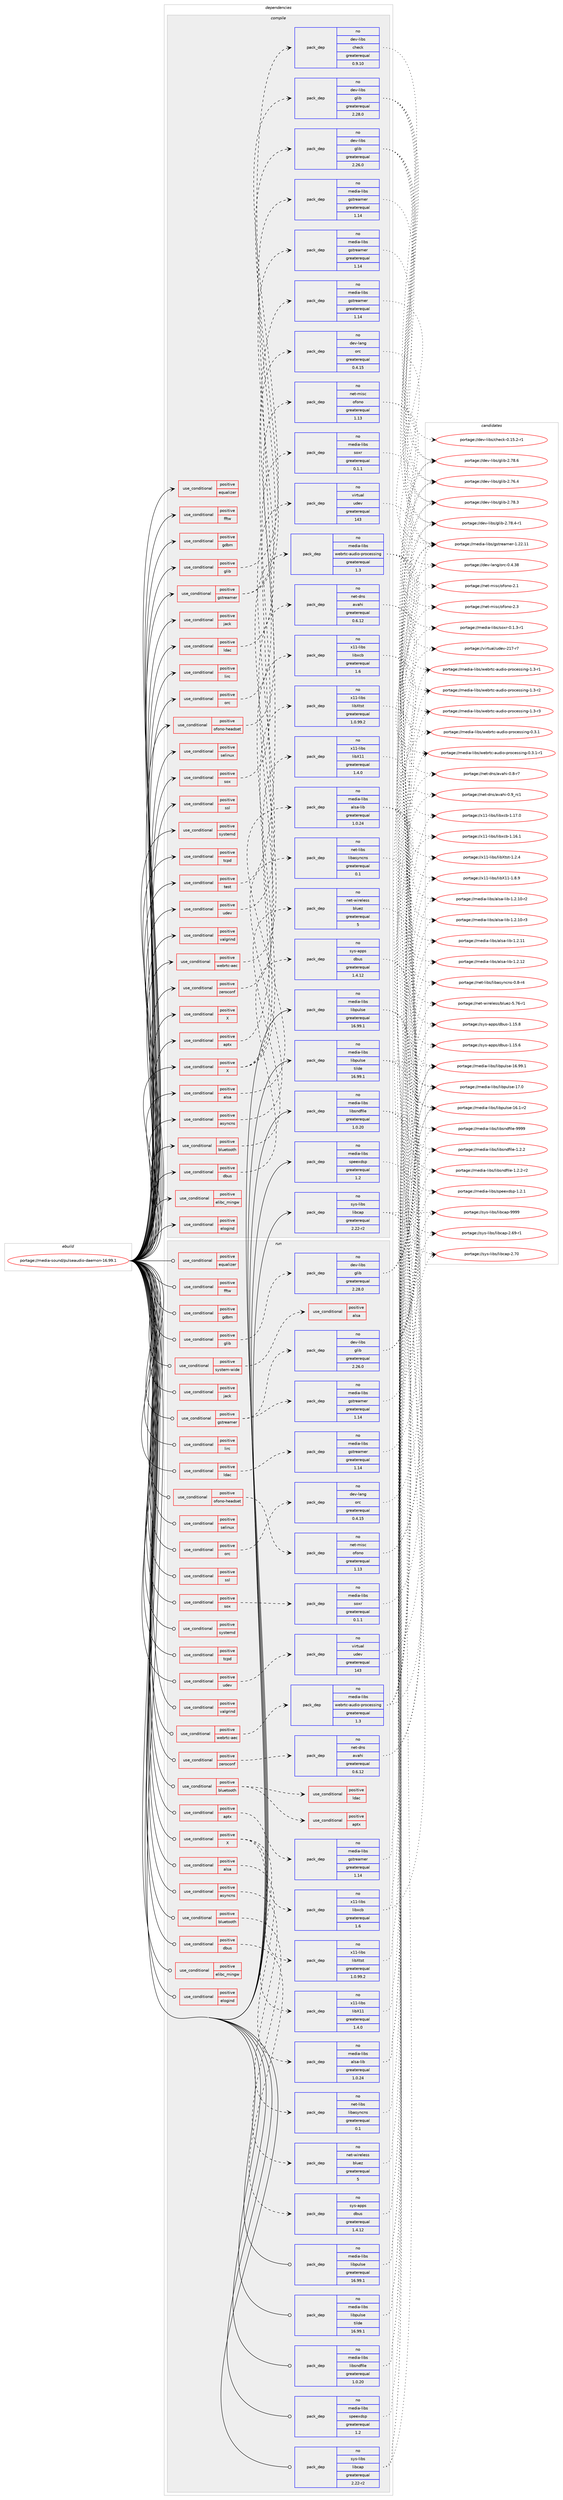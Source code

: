 digraph prolog {

# *************
# Graph options
# *************

newrank=true;
concentrate=true;
compound=true;
graph [rankdir=LR,fontname=Helvetica,fontsize=10,ranksep=1.5];#, ranksep=2.5, nodesep=0.2];
edge  [arrowhead=vee];
node  [fontname=Helvetica,fontsize=10];

# **********
# The ebuild
# **********

subgraph cluster_leftcol {
color=gray;
rank=same;
label=<<i>ebuild</i>>;
id [label="portage://media-sound/pulseaudio-daemon-16.99.1", color=red, width=4, href="../media-sound/pulseaudio-daemon-16.99.1.svg"];
}

# ****************
# The dependencies
# ****************

subgraph cluster_midcol {
color=gray;
label=<<i>dependencies</i>>;
subgraph cluster_compile {
fillcolor="#eeeeee";
style=filled;
label=<<i>compile</i>>;
subgraph cond79149 {
dependency164795 [label=<<TABLE BORDER="0" CELLBORDER="1" CELLSPACING="0" CELLPADDING="4"><TR><TD ROWSPAN="3" CELLPADDING="10">use_conditional</TD></TR><TR><TD>positive</TD></TR><TR><TD>X</TD></TR></TABLE>>, shape=none, color=red];
# *** BEGIN UNKNOWN DEPENDENCY TYPE (TODO) ***
# dependency164795 -> package_dependency(portage://media-sound/pulseaudio-daemon-16.99.1,install,no,x11-base,xorg-proto,none,[,,],[],[])
# *** END UNKNOWN DEPENDENCY TYPE (TODO) ***

}
id:e -> dependency164795:w [weight=20,style="solid",arrowhead="vee"];
subgraph cond79150 {
dependency164796 [label=<<TABLE BORDER="0" CELLBORDER="1" CELLSPACING="0" CELLPADDING="4"><TR><TD ROWSPAN="3" CELLPADDING="10">use_conditional</TD></TR><TR><TD>positive</TD></TR><TR><TD>X</TD></TR></TABLE>>, shape=none, color=red];
subgraph pack83232 {
dependency164797 [label=<<TABLE BORDER="0" CELLBORDER="1" CELLSPACING="0" CELLPADDING="4" WIDTH="220"><TR><TD ROWSPAN="6" CELLPADDING="30">pack_dep</TD></TR><TR><TD WIDTH="110">no</TD></TR><TR><TD>x11-libs</TD></TR><TR><TD>libxcb</TD></TR><TR><TD>greaterequal</TD></TR><TR><TD>1.6</TD></TR></TABLE>>, shape=none, color=blue];
}
dependency164796:e -> dependency164797:w [weight=20,style="dashed",arrowhead="vee"];
# *** BEGIN UNKNOWN DEPENDENCY TYPE (TODO) ***
# dependency164796 -> package_dependency(portage://media-sound/pulseaudio-daemon-16.99.1,install,no,x11-libs,libICE,none,[,,],[],[])
# *** END UNKNOWN DEPENDENCY TYPE (TODO) ***

# *** BEGIN UNKNOWN DEPENDENCY TYPE (TODO) ***
# dependency164796 -> package_dependency(portage://media-sound/pulseaudio-daemon-16.99.1,install,no,x11-libs,libSM,none,[,,],[],[])
# *** END UNKNOWN DEPENDENCY TYPE (TODO) ***

subgraph pack83233 {
dependency164798 [label=<<TABLE BORDER="0" CELLBORDER="1" CELLSPACING="0" CELLPADDING="4" WIDTH="220"><TR><TD ROWSPAN="6" CELLPADDING="30">pack_dep</TD></TR><TR><TD WIDTH="110">no</TD></TR><TR><TD>x11-libs</TD></TR><TR><TD>libX11</TD></TR><TR><TD>greaterequal</TD></TR><TR><TD>1.4.0</TD></TR></TABLE>>, shape=none, color=blue];
}
dependency164796:e -> dependency164798:w [weight=20,style="dashed",arrowhead="vee"];
subgraph pack83234 {
dependency164799 [label=<<TABLE BORDER="0" CELLBORDER="1" CELLSPACING="0" CELLPADDING="4" WIDTH="220"><TR><TD ROWSPAN="6" CELLPADDING="30">pack_dep</TD></TR><TR><TD WIDTH="110">no</TD></TR><TR><TD>x11-libs</TD></TR><TR><TD>libXtst</TD></TR><TR><TD>greaterequal</TD></TR><TR><TD>1.0.99.2</TD></TR></TABLE>>, shape=none, color=blue];
}
dependency164796:e -> dependency164799:w [weight=20,style="dashed",arrowhead="vee"];
}
id:e -> dependency164796:w [weight=20,style="solid",arrowhead="vee"];
subgraph cond79151 {
dependency164800 [label=<<TABLE BORDER="0" CELLBORDER="1" CELLSPACING="0" CELLPADDING="4"><TR><TD ROWSPAN="3" CELLPADDING="10">use_conditional</TD></TR><TR><TD>positive</TD></TR><TR><TD>alsa</TD></TR></TABLE>>, shape=none, color=red];
subgraph pack83235 {
dependency164801 [label=<<TABLE BORDER="0" CELLBORDER="1" CELLSPACING="0" CELLPADDING="4" WIDTH="220"><TR><TD ROWSPAN="6" CELLPADDING="30">pack_dep</TD></TR><TR><TD WIDTH="110">no</TD></TR><TR><TD>media-libs</TD></TR><TR><TD>alsa-lib</TD></TR><TR><TD>greaterequal</TD></TR><TR><TD>1.0.24</TD></TR></TABLE>>, shape=none, color=blue];
}
dependency164800:e -> dependency164801:w [weight=20,style="dashed",arrowhead="vee"];
}
id:e -> dependency164800:w [weight=20,style="solid",arrowhead="vee"];
subgraph cond79152 {
dependency164802 [label=<<TABLE BORDER="0" CELLBORDER="1" CELLSPACING="0" CELLPADDING="4"><TR><TD ROWSPAN="3" CELLPADDING="10">use_conditional</TD></TR><TR><TD>positive</TD></TR><TR><TD>aptx</TD></TR></TABLE>>, shape=none, color=red];
# *** BEGIN UNKNOWN DEPENDENCY TYPE (TODO) ***
# dependency164802 -> package_dependency(portage://media-sound/pulseaudio-daemon-16.99.1,install,no,media-libs,gst-plugins-base,none,[,,],[],[])
# *** END UNKNOWN DEPENDENCY TYPE (TODO) ***

subgraph pack83236 {
dependency164803 [label=<<TABLE BORDER="0" CELLBORDER="1" CELLSPACING="0" CELLPADDING="4" WIDTH="220"><TR><TD ROWSPAN="6" CELLPADDING="30">pack_dep</TD></TR><TR><TD WIDTH="110">no</TD></TR><TR><TD>media-libs</TD></TR><TR><TD>gstreamer</TD></TR><TR><TD>greaterequal</TD></TR><TR><TD>1.14</TD></TR></TABLE>>, shape=none, color=blue];
}
dependency164802:e -> dependency164803:w [weight=20,style="dashed",arrowhead="vee"];
}
id:e -> dependency164802:w [weight=20,style="solid",arrowhead="vee"];
subgraph cond79153 {
dependency164804 [label=<<TABLE BORDER="0" CELLBORDER="1" CELLSPACING="0" CELLPADDING="4"><TR><TD ROWSPAN="3" CELLPADDING="10">use_conditional</TD></TR><TR><TD>positive</TD></TR><TR><TD>asyncns</TD></TR></TABLE>>, shape=none, color=red];
subgraph pack83237 {
dependency164805 [label=<<TABLE BORDER="0" CELLBORDER="1" CELLSPACING="0" CELLPADDING="4" WIDTH="220"><TR><TD ROWSPAN="6" CELLPADDING="30">pack_dep</TD></TR><TR><TD WIDTH="110">no</TD></TR><TR><TD>net-libs</TD></TR><TR><TD>libasyncns</TD></TR><TR><TD>greaterequal</TD></TR><TR><TD>0.1</TD></TR></TABLE>>, shape=none, color=blue];
}
dependency164804:e -> dependency164805:w [weight=20,style="dashed",arrowhead="vee"];
}
id:e -> dependency164804:w [weight=20,style="solid",arrowhead="vee"];
subgraph cond79154 {
dependency164806 [label=<<TABLE BORDER="0" CELLBORDER="1" CELLSPACING="0" CELLPADDING="4"><TR><TD ROWSPAN="3" CELLPADDING="10">use_conditional</TD></TR><TR><TD>positive</TD></TR><TR><TD>bluetooth</TD></TR></TABLE>>, shape=none, color=red];
subgraph pack83238 {
dependency164807 [label=<<TABLE BORDER="0" CELLBORDER="1" CELLSPACING="0" CELLPADDING="4" WIDTH="220"><TR><TD ROWSPAN="6" CELLPADDING="30">pack_dep</TD></TR><TR><TD WIDTH="110">no</TD></TR><TR><TD>net-wireless</TD></TR><TR><TD>bluez</TD></TR><TR><TD>greaterequal</TD></TR><TR><TD>5</TD></TR></TABLE>>, shape=none, color=blue];
}
dependency164806:e -> dependency164807:w [weight=20,style="dashed",arrowhead="vee"];
# *** BEGIN UNKNOWN DEPENDENCY TYPE (TODO) ***
# dependency164806 -> package_dependency(portage://media-sound/pulseaudio-daemon-16.99.1,install,no,media-libs,sbc,none,[,,],[],[])
# *** END UNKNOWN DEPENDENCY TYPE (TODO) ***

}
id:e -> dependency164806:w [weight=20,style="solid",arrowhead="vee"];
subgraph cond79155 {
dependency164808 [label=<<TABLE BORDER="0" CELLBORDER="1" CELLSPACING="0" CELLPADDING="4"><TR><TD ROWSPAN="3" CELLPADDING="10">use_conditional</TD></TR><TR><TD>positive</TD></TR><TR><TD>dbus</TD></TR></TABLE>>, shape=none, color=red];
subgraph pack83239 {
dependency164809 [label=<<TABLE BORDER="0" CELLBORDER="1" CELLSPACING="0" CELLPADDING="4" WIDTH="220"><TR><TD ROWSPAN="6" CELLPADDING="30">pack_dep</TD></TR><TR><TD WIDTH="110">no</TD></TR><TR><TD>sys-apps</TD></TR><TR><TD>dbus</TD></TR><TR><TD>greaterequal</TD></TR><TR><TD>1.4.12</TD></TR></TABLE>>, shape=none, color=blue];
}
dependency164808:e -> dependency164809:w [weight=20,style="dashed",arrowhead="vee"];
}
id:e -> dependency164808:w [weight=20,style="solid",arrowhead="vee"];
subgraph cond79156 {
dependency164810 [label=<<TABLE BORDER="0" CELLBORDER="1" CELLSPACING="0" CELLPADDING="4"><TR><TD ROWSPAN="3" CELLPADDING="10">use_conditional</TD></TR><TR><TD>positive</TD></TR><TR><TD>elibc_mingw</TD></TR></TABLE>>, shape=none, color=red];
# *** BEGIN UNKNOWN DEPENDENCY TYPE (TODO) ***
# dependency164810 -> package_dependency(portage://media-sound/pulseaudio-daemon-16.99.1,install,no,dev-libs,libpcre,none,[,,],[slot(3)],[])
# *** END UNKNOWN DEPENDENCY TYPE (TODO) ***

}
id:e -> dependency164810:w [weight=20,style="solid",arrowhead="vee"];
subgraph cond79157 {
dependency164811 [label=<<TABLE BORDER="0" CELLBORDER="1" CELLSPACING="0" CELLPADDING="4"><TR><TD ROWSPAN="3" CELLPADDING="10">use_conditional</TD></TR><TR><TD>positive</TD></TR><TR><TD>elogind</TD></TR></TABLE>>, shape=none, color=red];
# *** BEGIN UNKNOWN DEPENDENCY TYPE (TODO) ***
# dependency164811 -> package_dependency(portage://media-sound/pulseaudio-daemon-16.99.1,install,no,sys-auth,elogind,none,[,,],[],[])
# *** END UNKNOWN DEPENDENCY TYPE (TODO) ***

}
id:e -> dependency164811:w [weight=20,style="solid",arrowhead="vee"];
subgraph cond79158 {
dependency164812 [label=<<TABLE BORDER="0" CELLBORDER="1" CELLSPACING="0" CELLPADDING="4"><TR><TD ROWSPAN="3" CELLPADDING="10">use_conditional</TD></TR><TR><TD>positive</TD></TR><TR><TD>equalizer</TD></TR></TABLE>>, shape=none, color=red];
# *** BEGIN UNKNOWN DEPENDENCY TYPE (TODO) ***
# dependency164812 -> package_dependency(portage://media-sound/pulseaudio-daemon-16.99.1,install,no,sci-libs,fftw,none,[,,],[slot(3.0),equal],[])
# *** END UNKNOWN DEPENDENCY TYPE (TODO) ***

}
id:e -> dependency164812:w [weight=20,style="solid",arrowhead="vee"];
subgraph cond79159 {
dependency164813 [label=<<TABLE BORDER="0" CELLBORDER="1" CELLSPACING="0" CELLPADDING="4"><TR><TD ROWSPAN="3" CELLPADDING="10">use_conditional</TD></TR><TR><TD>positive</TD></TR><TR><TD>fftw</TD></TR></TABLE>>, shape=none, color=red];
# *** BEGIN UNKNOWN DEPENDENCY TYPE (TODO) ***
# dependency164813 -> package_dependency(portage://media-sound/pulseaudio-daemon-16.99.1,install,no,sci-libs,fftw,none,[,,],[slot(3.0),equal],[])
# *** END UNKNOWN DEPENDENCY TYPE (TODO) ***

}
id:e -> dependency164813:w [weight=20,style="solid",arrowhead="vee"];
subgraph cond79160 {
dependency164814 [label=<<TABLE BORDER="0" CELLBORDER="1" CELLSPACING="0" CELLPADDING="4"><TR><TD ROWSPAN="3" CELLPADDING="10">use_conditional</TD></TR><TR><TD>positive</TD></TR><TR><TD>gdbm</TD></TR></TABLE>>, shape=none, color=red];
# *** BEGIN UNKNOWN DEPENDENCY TYPE (TODO) ***
# dependency164814 -> package_dependency(portage://media-sound/pulseaudio-daemon-16.99.1,install,no,sys-libs,gdbm,none,[,,],any_same_slot,[])
# *** END UNKNOWN DEPENDENCY TYPE (TODO) ***

}
id:e -> dependency164814:w [weight=20,style="solid",arrowhead="vee"];
subgraph cond79161 {
dependency164815 [label=<<TABLE BORDER="0" CELLBORDER="1" CELLSPACING="0" CELLPADDING="4"><TR><TD ROWSPAN="3" CELLPADDING="10">use_conditional</TD></TR><TR><TD>positive</TD></TR><TR><TD>glib</TD></TR></TABLE>>, shape=none, color=red];
subgraph pack83240 {
dependency164816 [label=<<TABLE BORDER="0" CELLBORDER="1" CELLSPACING="0" CELLPADDING="4" WIDTH="220"><TR><TD ROWSPAN="6" CELLPADDING="30">pack_dep</TD></TR><TR><TD WIDTH="110">no</TD></TR><TR><TD>dev-libs</TD></TR><TR><TD>glib</TD></TR><TR><TD>greaterequal</TD></TR><TR><TD>2.28.0</TD></TR></TABLE>>, shape=none, color=blue];
}
dependency164815:e -> dependency164816:w [weight=20,style="dashed",arrowhead="vee"];
}
id:e -> dependency164815:w [weight=20,style="solid",arrowhead="vee"];
subgraph cond79162 {
dependency164817 [label=<<TABLE BORDER="0" CELLBORDER="1" CELLSPACING="0" CELLPADDING="4"><TR><TD ROWSPAN="3" CELLPADDING="10">use_conditional</TD></TR><TR><TD>positive</TD></TR><TR><TD>gstreamer</TD></TR></TABLE>>, shape=none, color=red];
# *** BEGIN UNKNOWN DEPENDENCY TYPE (TODO) ***
# dependency164817 -> package_dependency(portage://media-sound/pulseaudio-daemon-16.99.1,install,no,media-libs,gst-plugins-base,none,[,,],[],[])
# *** END UNKNOWN DEPENDENCY TYPE (TODO) ***

subgraph pack83241 {
dependency164818 [label=<<TABLE BORDER="0" CELLBORDER="1" CELLSPACING="0" CELLPADDING="4" WIDTH="220"><TR><TD ROWSPAN="6" CELLPADDING="30">pack_dep</TD></TR><TR><TD WIDTH="110">no</TD></TR><TR><TD>media-libs</TD></TR><TR><TD>gstreamer</TD></TR><TR><TD>greaterequal</TD></TR><TR><TD>1.14</TD></TR></TABLE>>, shape=none, color=blue];
}
dependency164817:e -> dependency164818:w [weight=20,style="dashed",arrowhead="vee"];
subgraph pack83242 {
dependency164819 [label=<<TABLE BORDER="0" CELLBORDER="1" CELLSPACING="0" CELLPADDING="4" WIDTH="220"><TR><TD ROWSPAN="6" CELLPADDING="30">pack_dep</TD></TR><TR><TD WIDTH="110">no</TD></TR><TR><TD>dev-libs</TD></TR><TR><TD>glib</TD></TR><TR><TD>greaterequal</TD></TR><TR><TD>2.26.0</TD></TR></TABLE>>, shape=none, color=blue];
}
dependency164817:e -> dependency164819:w [weight=20,style="dashed",arrowhead="vee"];
}
id:e -> dependency164817:w [weight=20,style="solid",arrowhead="vee"];
subgraph cond79163 {
dependency164820 [label=<<TABLE BORDER="0" CELLBORDER="1" CELLSPACING="0" CELLPADDING="4"><TR><TD ROWSPAN="3" CELLPADDING="10">use_conditional</TD></TR><TR><TD>positive</TD></TR><TR><TD>jack</TD></TR></TABLE>>, shape=none, color=red];
# *** BEGIN UNKNOWN DEPENDENCY TYPE (TODO) ***
# dependency164820 -> package_dependency(portage://media-sound/pulseaudio-daemon-16.99.1,install,no,virtual,jack,none,[,,],[],[])
# *** END UNKNOWN DEPENDENCY TYPE (TODO) ***

}
id:e -> dependency164820:w [weight=20,style="solid",arrowhead="vee"];
subgraph cond79164 {
dependency164821 [label=<<TABLE BORDER="0" CELLBORDER="1" CELLSPACING="0" CELLPADDING="4"><TR><TD ROWSPAN="3" CELLPADDING="10">use_conditional</TD></TR><TR><TD>positive</TD></TR><TR><TD>ldac</TD></TR></TABLE>>, shape=none, color=red];
# *** BEGIN UNKNOWN DEPENDENCY TYPE (TODO) ***
# dependency164821 -> package_dependency(portage://media-sound/pulseaudio-daemon-16.99.1,install,no,media-libs,gst-plugins-base,none,[,,],[],[])
# *** END UNKNOWN DEPENDENCY TYPE (TODO) ***

subgraph pack83243 {
dependency164822 [label=<<TABLE BORDER="0" CELLBORDER="1" CELLSPACING="0" CELLPADDING="4" WIDTH="220"><TR><TD ROWSPAN="6" CELLPADDING="30">pack_dep</TD></TR><TR><TD WIDTH="110">no</TD></TR><TR><TD>media-libs</TD></TR><TR><TD>gstreamer</TD></TR><TR><TD>greaterequal</TD></TR><TR><TD>1.14</TD></TR></TABLE>>, shape=none, color=blue];
}
dependency164821:e -> dependency164822:w [weight=20,style="dashed",arrowhead="vee"];
}
id:e -> dependency164821:w [weight=20,style="solid",arrowhead="vee"];
subgraph cond79165 {
dependency164823 [label=<<TABLE BORDER="0" CELLBORDER="1" CELLSPACING="0" CELLPADDING="4"><TR><TD ROWSPAN="3" CELLPADDING="10">use_conditional</TD></TR><TR><TD>positive</TD></TR><TR><TD>lirc</TD></TR></TABLE>>, shape=none, color=red];
# *** BEGIN UNKNOWN DEPENDENCY TYPE (TODO) ***
# dependency164823 -> package_dependency(portage://media-sound/pulseaudio-daemon-16.99.1,install,no,app-misc,lirc,none,[,,],[],[])
# *** END UNKNOWN DEPENDENCY TYPE (TODO) ***

}
id:e -> dependency164823:w [weight=20,style="solid",arrowhead="vee"];
subgraph cond79166 {
dependency164824 [label=<<TABLE BORDER="0" CELLBORDER="1" CELLSPACING="0" CELLPADDING="4"><TR><TD ROWSPAN="3" CELLPADDING="10">use_conditional</TD></TR><TR><TD>positive</TD></TR><TR><TD>ofono-headset</TD></TR></TABLE>>, shape=none, color=red];
subgraph pack83244 {
dependency164825 [label=<<TABLE BORDER="0" CELLBORDER="1" CELLSPACING="0" CELLPADDING="4" WIDTH="220"><TR><TD ROWSPAN="6" CELLPADDING="30">pack_dep</TD></TR><TR><TD WIDTH="110">no</TD></TR><TR><TD>net-misc</TD></TR><TR><TD>ofono</TD></TR><TR><TD>greaterequal</TD></TR><TR><TD>1.13</TD></TR></TABLE>>, shape=none, color=blue];
}
dependency164824:e -> dependency164825:w [weight=20,style="dashed",arrowhead="vee"];
}
id:e -> dependency164824:w [weight=20,style="solid",arrowhead="vee"];
subgraph cond79167 {
dependency164826 [label=<<TABLE BORDER="0" CELLBORDER="1" CELLSPACING="0" CELLPADDING="4"><TR><TD ROWSPAN="3" CELLPADDING="10">use_conditional</TD></TR><TR><TD>positive</TD></TR><TR><TD>orc</TD></TR></TABLE>>, shape=none, color=red];
subgraph pack83245 {
dependency164827 [label=<<TABLE BORDER="0" CELLBORDER="1" CELLSPACING="0" CELLPADDING="4" WIDTH="220"><TR><TD ROWSPAN="6" CELLPADDING="30">pack_dep</TD></TR><TR><TD WIDTH="110">no</TD></TR><TR><TD>dev-lang</TD></TR><TR><TD>orc</TD></TR><TR><TD>greaterequal</TD></TR><TR><TD>0.4.15</TD></TR></TABLE>>, shape=none, color=blue];
}
dependency164826:e -> dependency164827:w [weight=20,style="dashed",arrowhead="vee"];
}
id:e -> dependency164826:w [weight=20,style="solid",arrowhead="vee"];
subgraph cond79168 {
dependency164828 [label=<<TABLE BORDER="0" CELLBORDER="1" CELLSPACING="0" CELLPADDING="4"><TR><TD ROWSPAN="3" CELLPADDING="10">use_conditional</TD></TR><TR><TD>positive</TD></TR><TR><TD>selinux</TD></TR></TABLE>>, shape=none, color=red];
# *** BEGIN UNKNOWN DEPENDENCY TYPE (TODO) ***
# dependency164828 -> package_dependency(portage://media-sound/pulseaudio-daemon-16.99.1,install,no,sec-policy,selinux-pulseaudio,none,[,,],[],[])
# *** END UNKNOWN DEPENDENCY TYPE (TODO) ***

}
id:e -> dependency164828:w [weight=20,style="solid",arrowhead="vee"];
subgraph cond79169 {
dependency164829 [label=<<TABLE BORDER="0" CELLBORDER="1" CELLSPACING="0" CELLPADDING="4"><TR><TD ROWSPAN="3" CELLPADDING="10">use_conditional</TD></TR><TR><TD>positive</TD></TR><TR><TD>sox</TD></TR></TABLE>>, shape=none, color=red];
subgraph pack83246 {
dependency164830 [label=<<TABLE BORDER="0" CELLBORDER="1" CELLSPACING="0" CELLPADDING="4" WIDTH="220"><TR><TD ROWSPAN="6" CELLPADDING="30">pack_dep</TD></TR><TR><TD WIDTH="110">no</TD></TR><TR><TD>media-libs</TD></TR><TR><TD>soxr</TD></TR><TR><TD>greaterequal</TD></TR><TR><TD>0.1.1</TD></TR></TABLE>>, shape=none, color=blue];
}
dependency164829:e -> dependency164830:w [weight=20,style="dashed",arrowhead="vee"];
}
id:e -> dependency164829:w [weight=20,style="solid",arrowhead="vee"];
subgraph cond79170 {
dependency164831 [label=<<TABLE BORDER="0" CELLBORDER="1" CELLSPACING="0" CELLPADDING="4"><TR><TD ROWSPAN="3" CELLPADDING="10">use_conditional</TD></TR><TR><TD>positive</TD></TR><TR><TD>ssl</TD></TR></TABLE>>, shape=none, color=red];
# *** BEGIN UNKNOWN DEPENDENCY TYPE (TODO) ***
# dependency164831 -> package_dependency(portage://media-sound/pulseaudio-daemon-16.99.1,install,no,dev-libs,openssl,none,[,,],any_same_slot,[])
# *** END UNKNOWN DEPENDENCY TYPE (TODO) ***

}
id:e -> dependency164831:w [weight=20,style="solid",arrowhead="vee"];
subgraph cond79171 {
dependency164832 [label=<<TABLE BORDER="0" CELLBORDER="1" CELLSPACING="0" CELLPADDING="4"><TR><TD ROWSPAN="3" CELLPADDING="10">use_conditional</TD></TR><TR><TD>positive</TD></TR><TR><TD>systemd</TD></TR></TABLE>>, shape=none, color=red];
# *** BEGIN UNKNOWN DEPENDENCY TYPE (TODO) ***
# dependency164832 -> package_dependency(portage://media-sound/pulseaudio-daemon-16.99.1,install,no,sys-apps,systemd,none,[,,],any_same_slot,[])
# *** END UNKNOWN DEPENDENCY TYPE (TODO) ***

}
id:e -> dependency164832:w [weight=20,style="solid",arrowhead="vee"];
subgraph cond79172 {
dependency164833 [label=<<TABLE BORDER="0" CELLBORDER="1" CELLSPACING="0" CELLPADDING="4"><TR><TD ROWSPAN="3" CELLPADDING="10">use_conditional</TD></TR><TR><TD>positive</TD></TR><TR><TD>tcpd</TD></TR></TABLE>>, shape=none, color=red];
# *** BEGIN UNKNOWN DEPENDENCY TYPE (TODO) ***
# dependency164833 -> package_dependency(portage://media-sound/pulseaudio-daemon-16.99.1,install,no,sys-apps,tcp-wrappers,none,[,,],[],[])
# *** END UNKNOWN DEPENDENCY TYPE (TODO) ***

}
id:e -> dependency164833:w [weight=20,style="solid",arrowhead="vee"];
subgraph cond79173 {
dependency164834 [label=<<TABLE BORDER="0" CELLBORDER="1" CELLSPACING="0" CELLPADDING="4"><TR><TD ROWSPAN="3" CELLPADDING="10">use_conditional</TD></TR><TR><TD>positive</TD></TR><TR><TD>test</TD></TR></TABLE>>, shape=none, color=red];
subgraph pack83247 {
dependency164835 [label=<<TABLE BORDER="0" CELLBORDER="1" CELLSPACING="0" CELLPADDING="4" WIDTH="220"><TR><TD ROWSPAN="6" CELLPADDING="30">pack_dep</TD></TR><TR><TD WIDTH="110">no</TD></TR><TR><TD>dev-libs</TD></TR><TR><TD>check</TD></TR><TR><TD>greaterequal</TD></TR><TR><TD>0.9.10</TD></TR></TABLE>>, shape=none, color=blue];
}
dependency164834:e -> dependency164835:w [weight=20,style="dashed",arrowhead="vee"];
}
id:e -> dependency164834:w [weight=20,style="solid",arrowhead="vee"];
subgraph cond79174 {
dependency164836 [label=<<TABLE BORDER="0" CELLBORDER="1" CELLSPACING="0" CELLPADDING="4"><TR><TD ROWSPAN="3" CELLPADDING="10">use_conditional</TD></TR><TR><TD>positive</TD></TR><TR><TD>udev</TD></TR></TABLE>>, shape=none, color=red];
subgraph pack83248 {
dependency164837 [label=<<TABLE BORDER="0" CELLBORDER="1" CELLSPACING="0" CELLPADDING="4" WIDTH="220"><TR><TD ROWSPAN="6" CELLPADDING="30">pack_dep</TD></TR><TR><TD WIDTH="110">no</TD></TR><TR><TD>virtual</TD></TR><TR><TD>udev</TD></TR><TR><TD>greaterequal</TD></TR><TR><TD>143</TD></TR></TABLE>>, shape=none, color=blue];
}
dependency164836:e -> dependency164837:w [weight=20,style="dashed",arrowhead="vee"];
}
id:e -> dependency164836:w [weight=20,style="solid",arrowhead="vee"];
subgraph cond79175 {
dependency164838 [label=<<TABLE BORDER="0" CELLBORDER="1" CELLSPACING="0" CELLPADDING="4"><TR><TD ROWSPAN="3" CELLPADDING="10">use_conditional</TD></TR><TR><TD>positive</TD></TR><TR><TD>valgrind</TD></TR></TABLE>>, shape=none, color=red];
# *** BEGIN UNKNOWN DEPENDENCY TYPE (TODO) ***
# dependency164838 -> package_dependency(portage://media-sound/pulseaudio-daemon-16.99.1,install,no,dev-debug,valgrind,none,[,,],[],[])
# *** END UNKNOWN DEPENDENCY TYPE (TODO) ***

}
id:e -> dependency164838:w [weight=20,style="solid",arrowhead="vee"];
subgraph cond79176 {
dependency164839 [label=<<TABLE BORDER="0" CELLBORDER="1" CELLSPACING="0" CELLPADDING="4"><TR><TD ROWSPAN="3" CELLPADDING="10">use_conditional</TD></TR><TR><TD>positive</TD></TR><TR><TD>webrtc-aec</TD></TR></TABLE>>, shape=none, color=red];
subgraph pack83249 {
dependency164840 [label=<<TABLE BORDER="0" CELLBORDER="1" CELLSPACING="0" CELLPADDING="4" WIDTH="220"><TR><TD ROWSPAN="6" CELLPADDING="30">pack_dep</TD></TR><TR><TD WIDTH="110">no</TD></TR><TR><TD>media-libs</TD></TR><TR><TD>webrtc-audio-processing</TD></TR><TR><TD>greaterequal</TD></TR><TR><TD>1.3</TD></TR></TABLE>>, shape=none, color=blue];
}
dependency164839:e -> dependency164840:w [weight=20,style="dashed",arrowhead="vee"];
}
id:e -> dependency164839:w [weight=20,style="solid",arrowhead="vee"];
subgraph cond79177 {
dependency164841 [label=<<TABLE BORDER="0" CELLBORDER="1" CELLSPACING="0" CELLPADDING="4"><TR><TD ROWSPAN="3" CELLPADDING="10">use_conditional</TD></TR><TR><TD>positive</TD></TR><TR><TD>zeroconf</TD></TR></TABLE>>, shape=none, color=red];
subgraph pack83250 {
dependency164842 [label=<<TABLE BORDER="0" CELLBORDER="1" CELLSPACING="0" CELLPADDING="4" WIDTH="220"><TR><TD ROWSPAN="6" CELLPADDING="30">pack_dep</TD></TR><TR><TD WIDTH="110">no</TD></TR><TR><TD>net-dns</TD></TR><TR><TD>avahi</TD></TR><TR><TD>greaterequal</TD></TR><TR><TD>0.6.12</TD></TR></TABLE>>, shape=none, color=blue];
}
dependency164841:e -> dependency164842:w [weight=20,style="dashed",arrowhead="vee"];
}
id:e -> dependency164841:w [weight=20,style="solid",arrowhead="vee"];
# *** BEGIN UNKNOWN DEPENDENCY TYPE (TODO) ***
# id -> package_dependency(portage://media-sound/pulseaudio-daemon-16.99.1,install,no,dev-libs,libatomic_ops,none,[,,],[],[])
# *** END UNKNOWN DEPENDENCY TYPE (TODO) ***

# *** BEGIN UNKNOWN DEPENDENCY TYPE (TODO) ***
# id -> package_dependency(portage://media-sound/pulseaudio-daemon-16.99.1,install,no,dev-libs,libltdl,none,[,,],[],[])
# *** END UNKNOWN DEPENDENCY TYPE (TODO) ***

subgraph pack83251 {
dependency164843 [label=<<TABLE BORDER="0" CELLBORDER="1" CELLSPACING="0" CELLPADDING="4" WIDTH="220"><TR><TD ROWSPAN="6" CELLPADDING="30">pack_dep</TD></TR><TR><TD WIDTH="110">no</TD></TR><TR><TD>media-libs</TD></TR><TR><TD>libpulse</TD></TR><TR><TD>greaterequal</TD></TR><TR><TD>16.99.1</TD></TR></TABLE>>, shape=none, color=blue];
}
id:e -> dependency164843:w [weight=20,style="solid",arrowhead="vee"];
subgraph pack83252 {
dependency164844 [label=<<TABLE BORDER="0" CELLBORDER="1" CELLSPACING="0" CELLPADDING="4" WIDTH="220"><TR><TD ROWSPAN="6" CELLPADDING="30">pack_dep</TD></TR><TR><TD WIDTH="110">no</TD></TR><TR><TD>media-libs</TD></TR><TR><TD>libpulse</TD></TR><TR><TD>tilde</TD></TR><TR><TD>16.99.1</TD></TR></TABLE>>, shape=none, color=blue];
}
id:e -> dependency164844:w [weight=20,style="solid",arrowhead="vee"];
subgraph pack83253 {
dependency164845 [label=<<TABLE BORDER="0" CELLBORDER="1" CELLSPACING="0" CELLPADDING="4" WIDTH="220"><TR><TD ROWSPAN="6" CELLPADDING="30">pack_dep</TD></TR><TR><TD WIDTH="110">no</TD></TR><TR><TD>media-libs</TD></TR><TR><TD>libsndfile</TD></TR><TR><TD>greaterequal</TD></TR><TR><TD>1.0.20</TD></TR></TABLE>>, shape=none, color=blue];
}
id:e -> dependency164845:w [weight=20,style="solid",arrowhead="vee"];
subgraph pack83254 {
dependency164846 [label=<<TABLE BORDER="0" CELLBORDER="1" CELLSPACING="0" CELLPADDING="4" WIDTH="220"><TR><TD ROWSPAN="6" CELLPADDING="30">pack_dep</TD></TR><TR><TD WIDTH="110">no</TD></TR><TR><TD>media-libs</TD></TR><TR><TD>speexdsp</TD></TR><TR><TD>greaterequal</TD></TR><TR><TD>1.2</TD></TR></TABLE>>, shape=none, color=blue];
}
id:e -> dependency164846:w [weight=20,style="solid",arrowhead="vee"];
# *** BEGIN UNKNOWN DEPENDENCY TYPE (TODO) ***
# id -> package_dependency(portage://media-sound/pulseaudio-daemon-16.99.1,install,no,sys-kernel,linux-headers,none,[,,],[],[])
# *** END UNKNOWN DEPENDENCY TYPE (TODO) ***

subgraph pack83255 {
dependency164847 [label=<<TABLE BORDER="0" CELLBORDER="1" CELLSPACING="0" CELLPADDING="4" WIDTH="220"><TR><TD ROWSPAN="6" CELLPADDING="30">pack_dep</TD></TR><TR><TD WIDTH="110">no</TD></TR><TR><TD>sys-libs</TD></TR><TR><TD>libcap</TD></TR><TR><TD>greaterequal</TD></TR><TR><TD>2.22-r2</TD></TR></TABLE>>, shape=none, color=blue];
}
id:e -> dependency164847:w [weight=20,style="solid",arrowhead="vee"];
}
subgraph cluster_compileandrun {
fillcolor="#eeeeee";
style=filled;
label=<<i>compile and run</i>>;
}
subgraph cluster_run {
fillcolor="#eeeeee";
style=filled;
label=<<i>run</i>>;
subgraph cond79178 {
dependency164848 [label=<<TABLE BORDER="0" CELLBORDER="1" CELLSPACING="0" CELLPADDING="4"><TR><TD ROWSPAN="3" CELLPADDING="10">use_conditional</TD></TR><TR><TD>positive</TD></TR><TR><TD>X</TD></TR></TABLE>>, shape=none, color=red];
subgraph pack83256 {
dependency164849 [label=<<TABLE BORDER="0" CELLBORDER="1" CELLSPACING="0" CELLPADDING="4" WIDTH="220"><TR><TD ROWSPAN="6" CELLPADDING="30">pack_dep</TD></TR><TR><TD WIDTH="110">no</TD></TR><TR><TD>x11-libs</TD></TR><TR><TD>libxcb</TD></TR><TR><TD>greaterequal</TD></TR><TR><TD>1.6</TD></TR></TABLE>>, shape=none, color=blue];
}
dependency164848:e -> dependency164849:w [weight=20,style="dashed",arrowhead="vee"];
# *** BEGIN UNKNOWN DEPENDENCY TYPE (TODO) ***
# dependency164848 -> package_dependency(portage://media-sound/pulseaudio-daemon-16.99.1,run,no,x11-libs,libICE,none,[,,],[],[])
# *** END UNKNOWN DEPENDENCY TYPE (TODO) ***

# *** BEGIN UNKNOWN DEPENDENCY TYPE (TODO) ***
# dependency164848 -> package_dependency(portage://media-sound/pulseaudio-daemon-16.99.1,run,no,x11-libs,libSM,none,[,,],[],[])
# *** END UNKNOWN DEPENDENCY TYPE (TODO) ***

subgraph pack83257 {
dependency164850 [label=<<TABLE BORDER="0" CELLBORDER="1" CELLSPACING="0" CELLPADDING="4" WIDTH="220"><TR><TD ROWSPAN="6" CELLPADDING="30">pack_dep</TD></TR><TR><TD WIDTH="110">no</TD></TR><TR><TD>x11-libs</TD></TR><TR><TD>libX11</TD></TR><TR><TD>greaterequal</TD></TR><TR><TD>1.4.0</TD></TR></TABLE>>, shape=none, color=blue];
}
dependency164848:e -> dependency164850:w [weight=20,style="dashed",arrowhead="vee"];
subgraph pack83258 {
dependency164851 [label=<<TABLE BORDER="0" CELLBORDER="1" CELLSPACING="0" CELLPADDING="4" WIDTH="220"><TR><TD ROWSPAN="6" CELLPADDING="30">pack_dep</TD></TR><TR><TD WIDTH="110">no</TD></TR><TR><TD>x11-libs</TD></TR><TR><TD>libXtst</TD></TR><TR><TD>greaterequal</TD></TR><TR><TD>1.0.99.2</TD></TR></TABLE>>, shape=none, color=blue];
}
dependency164848:e -> dependency164851:w [weight=20,style="dashed",arrowhead="vee"];
}
id:e -> dependency164848:w [weight=20,style="solid",arrowhead="odot"];
subgraph cond79179 {
dependency164852 [label=<<TABLE BORDER="0" CELLBORDER="1" CELLSPACING="0" CELLPADDING="4"><TR><TD ROWSPAN="3" CELLPADDING="10">use_conditional</TD></TR><TR><TD>positive</TD></TR><TR><TD>alsa</TD></TR></TABLE>>, shape=none, color=red];
subgraph pack83259 {
dependency164853 [label=<<TABLE BORDER="0" CELLBORDER="1" CELLSPACING="0" CELLPADDING="4" WIDTH="220"><TR><TD ROWSPAN="6" CELLPADDING="30">pack_dep</TD></TR><TR><TD WIDTH="110">no</TD></TR><TR><TD>media-libs</TD></TR><TR><TD>alsa-lib</TD></TR><TR><TD>greaterequal</TD></TR><TR><TD>1.0.24</TD></TR></TABLE>>, shape=none, color=blue];
}
dependency164852:e -> dependency164853:w [weight=20,style="dashed",arrowhead="vee"];
}
id:e -> dependency164852:w [weight=20,style="solid",arrowhead="odot"];
subgraph cond79180 {
dependency164854 [label=<<TABLE BORDER="0" CELLBORDER="1" CELLSPACING="0" CELLPADDING="4"><TR><TD ROWSPAN="3" CELLPADDING="10">use_conditional</TD></TR><TR><TD>positive</TD></TR><TR><TD>aptx</TD></TR></TABLE>>, shape=none, color=red];
# *** BEGIN UNKNOWN DEPENDENCY TYPE (TODO) ***
# dependency164854 -> package_dependency(portage://media-sound/pulseaudio-daemon-16.99.1,run,no,media-libs,gst-plugins-base,none,[,,],[],[])
# *** END UNKNOWN DEPENDENCY TYPE (TODO) ***

subgraph pack83260 {
dependency164855 [label=<<TABLE BORDER="0" CELLBORDER="1" CELLSPACING="0" CELLPADDING="4" WIDTH="220"><TR><TD ROWSPAN="6" CELLPADDING="30">pack_dep</TD></TR><TR><TD WIDTH="110">no</TD></TR><TR><TD>media-libs</TD></TR><TR><TD>gstreamer</TD></TR><TR><TD>greaterequal</TD></TR><TR><TD>1.14</TD></TR></TABLE>>, shape=none, color=blue];
}
dependency164854:e -> dependency164855:w [weight=20,style="dashed",arrowhead="vee"];
}
id:e -> dependency164854:w [weight=20,style="solid",arrowhead="odot"];
subgraph cond79181 {
dependency164856 [label=<<TABLE BORDER="0" CELLBORDER="1" CELLSPACING="0" CELLPADDING="4"><TR><TD ROWSPAN="3" CELLPADDING="10">use_conditional</TD></TR><TR><TD>positive</TD></TR><TR><TD>asyncns</TD></TR></TABLE>>, shape=none, color=red];
subgraph pack83261 {
dependency164857 [label=<<TABLE BORDER="0" CELLBORDER="1" CELLSPACING="0" CELLPADDING="4" WIDTH="220"><TR><TD ROWSPAN="6" CELLPADDING="30">pack_dep</TD></TR><TR><TD WIDTH="110">no</TD></TR><TR><TD>net-libs</TD></TR><TR><TD>libasyncns</TD></TR><TR><TD>greaterequal</TD></TR><TR><TD>0.1</TD></TR></TABLE>>, shape=none, color=blue];
}
dependency164856:e -> dependency164857:w [weight=20,style="dashed",arrowhead="vee"];
}
id:e -> dependency164856:w [weight=20,style="solid",arrowhead="odot"];
subgraph cond79182 {
dependency164858 [label=<<TABLE BORDER="0" CELLBORDER="1" CELLSPACING="0" CELLPADDING="4"><TR><TD ROWSPAN="3" CELLPADDING="10">use_conditional</TD></TR><TR><TD>positive</TD></TR><TR><TD>bluetooth</TD></TR></TABLE>>, shape=none, color=red];
subgraph cond79183 {
dependency164859 [label=<<TABLE BORDER="0" CELLBORDER="1" CELLSPACING="0" CELLPADDING="4"><TR><TD ROWSPAN="3" CELLPADDING="10">use_conditional</TD></TR><TR><TD>positive</TD></TR><TR><TD>ldac</TD></TR></TABLE>>, shape=none, color=red];
# *** BEGIN UNKNOWN DEPENDENCY TYPE (TODO) ***
# dependency164859 -> package_dependency(portage://media-sound/pulseaudio-daemon-16.99.1,run,no,media-plugins,gst-plugins-ldac,none,[,,],[],[])
# *** END UNKNOWN DEPENDENCY TYPE (TODO) ***

}
dependency164858:e -> dependency164859:w [weight=20,style="dashed",arrowhead="vee"];
subgraph cond79184 {
dependency164860 [label=<<TABLE BORDER="0" CELLBORDER="1" CELLSPACING="0" CELLPADDING="4"><TR><TD ROWSPAN="3" CELLPADDING="10">use_conditional</TD></TR><TR><TD>positive</TD></TR><TR><TD>aptx</TD></TR></TABLE>>, shape=none, color=red];
# *** BEGIN UNKNOWN DEPENDENCY TYPE (TODO) ***
# dependency164860 -> package_dependency(portage://media-sound/pulseaudio-daemon-16.99.1,run,no,media-plugins,gst-plugins-openaptx,none,[,,],[],[])
# *** END UNKNOWN DEPENDENCY TYPE (TODO) ***

}
dependency164858:e -> dependency164860:w [weight=20,style="dashed",arrowhead="vee"];
}
id:e -> dependency164858:w [weight=20,style="solid",arrowhead="odot"];
subgraph cond79185 {
dependency164861 [label=<<TABLE BORDER="0" CELLBORDER="1" CELLSPACING="0" CELLPADDING="4"><TR><TD ROWSPAN="3" CELLPADDING="10">use_conditional</TD></TR><TR><TD>positive</TD></TR><TR><TD>bluetooth</TD></TR></TABLE>>, shape=none, color=red];
subgraph pack83262 {
dependency164862 [label=<<TABLE BORDER="0" CELLBORDER="1" CELLSPACING="0" CELLPADDING="4" WIDTH="220"><TR><TD ROWSPAN="6" CELLPADDING="30">pack_dep</TD></TR><TR><TD WIDTH="110">no</TD></TR><TR><TD>net-wireless</TD></TR><TR><TD>bluez</TD></TR><TR><TD>greaterequal</TD></TR><TR><TD>5</TD></TR></TABLE>>, shape=none, color=blue];
}
dependency164861:e -> dependency164862:w [weight=20,style="dashed",arrowhead="vee"];
# *** BEGIN UNKNOWN DEPENDENCY TYPE (TODO) ***
# dependency164861 -> package_dependency(portage://media-sound/pulseaudio-daemon-16.99.1,run,no,media-libs,sbc,none,[,,],[],[])
# *** END UNKNOWN DEPENDENCY TYPE (TODO) ***

}
id:e -> dependency164861:w [weight=20,style="solid",arrowhead="odot"];
subgraph cond79186 {
dependency164863 [label=<<TABLE BORDER="0" CELLBORDER="1" CELLSPACING="0" CELLPADDING="4"><TR><TD ROWSPAN="3" CELLPADDING="10">use_conditional</TD></TR><TR><TD>positive</TD></TR><TR><TD>dbus</TD></TR></TABLE>>, shape=none, color=red];
subgraph pack83263 {
dependency164864 [label=<<TABLE BORDER="0" CELLBORDER="1" CELLSPACING="0" CELLPADDING="4" WIDTH="220"><TR><TD ROWSPAN="6" CELLPADDING="30">pack_dep</TD></TR><TR><TD WIDTH="110">no</TD></TR><TR><TD>sys-apps</TD></TR><TR><TD>dbus</TD></TR><TR><TD>greaterequal</TD></TR><TR><TD>1.4.12</TD></TR></TABLE>>, shape=none, color=blue];
}
dependency164863:e -> dependency164864:w [weight=20,style="dashed",arrowhead="vee"];
}
id:e -> dependency164863:w [weight=20,style="solid",arrowhead="odot"];
subgraph cond79187 {
dependency164865 [label=<<TABLE BORDER="0" CELLBORDER="1" CELLSPACING="0" CELLPADDING="4"><TR><TD ROWSPAN="3" CELLPADDING="10">use_conditional</TD></TR><TR><TD>positive</TD></TR><TR><TD>elibc_mingw</TD></TR></TABLE>>, shape=none, color=red];
# *** BEGIN UNKNOWN DEPENDENCY TYPE (TODO) ***
# dependency164865 -> package_dependency(portage://media-sound/pulseaudio-daemon-16.99.1,run,no,dev-libs,libpcre,none,[,,],[slot(3)],[])
# *** END UNKNOWN DEPENDENCY TYPE (TODO) ***

}
id:e -> dependency164865:w [weight=20,style="solid",arrowhead="odot"];
subgraph cond79188 {
dependency164866 [label=<<TABLE BORDER="0" CELLBORDER="1" CELLSPACING="0" CELLPADDING="4"><TR><TD ROWSPAN="3" CELLPADDING="10">use_conditional</TD></TR><TR><TD>positive</TD></TR><TR><TD>elogind</TD></TR></TABLE>>, shape=none, color=red];
# *** BEGIN UNKNOWN DEPENDENCY TYPE (TODO) ***
# dependency164866 -> package_dependency(portage://media-sound/pulseaudio-daemon-16.99.1,run,no,sys-auth,elogind,none,[,,],[],[])
# *** END UNKNOWN DEPENDENCY TYPE (TODO) ***

}
id:e -> dependency164866:w [weight=20,style="solid",arrowhead="odot"];
subgraph cond79189 {
dependency164867 [label=<<TABLE BORDER="0" CELLBORDER="1" CELLSPACING="0" CELLPADDING="4"><TR><TD ROWSPAN="3" CELLPADDING="10">use_conditional</TD></TR><TR><TD>positive</TD></TR><TR><TD>equalizer</TD></TR></TABLE>>, shape=none, color=red];
# *** BEGIN UNKNOWN DEPENDENCY TYPE (TODO) ***
# dependency164867 -> package_dependency(portage://media-sound/pulseaudio-daemon-16.99.1,run,no,sci-libs,fftw,none,[,,],[slot(3.0),equal],[])
# *** END UNKNOWN DEPENDENCY TYPE (TODO) ***

}
id:e -> dependency164867:w [weight=20,style="solid",arrowhead="odot"];
subgraph cond79190 {
dependency164868 [label=<<TABLE BORDER="0" CELLBORDER="1" CELLSPACING="0" CELLPADDING="4"><TR><TD ROWSPAN="3" CELLPADDING="10">use_conditional</TD></TR><TR><TD>positive</TD></TR><TR><TD>fftw</TD></TR></TABLE>>, shape=none, color=red];
# *** BEGIN UNKNOWN DEPENDENCY TYPE (TODO) ***
# dependency164868 -> package_dependency(portage://media-sound/pulseaudio-daemon-16.99.1,run,no,sci-libs,fftw,none,[,,],[slot(3.0),equal],[])
# *** END UNKNOWN DEPENDENCY TYPE (TODO) ***

}
id:e -> dependency164868:w [weight=20,style="solid",arrowhead="odot"];
subgraph cond79191 {
dependency164869 [label=<<TABLE BORDER="0" CELLBORDER="1" CELLSPACING="0" CELLPADDING="4"><TR><TD ROWSPAN="3" CELLPADDING="10">use_conditional</TD></TR><TR><TD>positive</TD></TR><TR><TD>gdbm</TD></TR></TABLE>>, shape=none, color=red];
# *** BEGIN UNKNOWN DEPENDENCY TYPE (TODO) ***
# dependency164869 -> package_dependency(portage://media-sound/pulseaudio-daemon-16.99.1,run,no,sys-libs,gdbm,none,[,,],any_same_slot,[])
# *** END UNKNOWN DEPENDENCY TYPE (TODO) ***

}
id:e -> dependency164869:w [weight=20,style="solid",arrowhead="odot"];
subgraph cond79192 {
dependency164870 [label=<<TABLE BORDER="0" CELLBORDER="1" CELLSPACING="0" CELLPADDING="4"><TR><TD ROWSPAN="3" CELLPADDING="10">use_conditional</TD></TR><TR><TD>positive</TD></TR><TR><TD>glib</TD></TR></TABLE>>, shape=none, color=red];
subgraph pack83264 {
dependency164871 [label=<<TABLE BORDER="0" CELLBORDER="1" CELLSPACING="0" CELLPADDING="4" WIDTH="220"><TR><TD ROWSPAN="6" CELLPADDING="30">pack_dep</TD></TR><TR><TD WIDTH="110">no</TD></TR><TR><TD>dev-libs</TD></TR><TR><TD>glib</TD></TR><TR><TD>greaterequal</TD></TR><TR><TD>2.28.0</TD></TR></TABLE>>, shape=none, color=blue];
}
dependency164870:e -> dependency164871:w [weight=20,style="dashed",arrowhead="vee"];
}
id:e -> dependency164870:w [weight=20,style="solid",arrowhead="odot"];
subgraph cond79193 {
dependency164872 [label=<<TABLE BORDER="0" CELLBORDER="1" CELLSPACING="0" CELLPADDING="4"><TR><TD ROWSPAN="3" CELLPADDING="10">use_conditional</TD></TR><TR><TD>positive</TD></TR><TR><TD>gstreamer</TD></TR></TABLE>>, shape=none, color=red];
# *** BEGIN UNKNOWN DEPENDENCY TYPE (TODO) ***
# dependency164872 -> package_dependency(portage://media-sound/pulseaudio-daemon-16.99.1,run,no,media-libs,gst-plugins-base,none,[,,],[],[])
# *** END UNKNOWN DEPENDENCY TYPE (TODO) ***

subgraph pack83265 {
dependency164873 [label=<<TABLE BORDER="0" CELLBORDER="1" CELLSPACING="0" CELLPADDING="4" WIDTH="220"><TR><TD ROWSPAN="6" CELLPADDING="30">pack_dep</TD></TR><TR><TD WIDTH="110">no</TD></TR><TR><TD>media-libs</TD></TR><TR><TD>gstreamer</TD></TR><TR><TD>greaterequal</TD></TR><TR><TD>1.14</TD></TR></TABLE>>, shape=none, color=blue];
}
dependency164872:e -> dependency164873:w [weight=20,style="dashed",arrowhead="vee"];
subgraph pack83266 {
dependency164874 [label=<<TABLE BORDER="0" CELLBORDER="1" CELLSPACING="0" CELLPADDING="4" WIDTH="220"><TR><TD ROWSPAN="6" CELLPADDING="30">pack_dep</TD></TR><TR><TD WIDTH="110">no</TD></TR><TR><TD>dev-libs</TD></TR><TR><TD>glib</TD></TR><TR><TD>greaterequal</TD></TR><TR><TD>2.26.0</TD></TR></TABLE>>, shape=none, color=blue];
}
dependency164872:e -> dependency164874:w [weight=20,style="dashed",arrowhead="vee"];
}
id:e -> dependency164872:w [weight=20,style="solid",arrowhead="odot"];
subgraph cond79194 {
dependency164875 [label=<<TABLE BORDER="0" CELLBORDER="1" CELLSPACING="0" CELLPADDING="4"><TR><TD ROWSPAN="3" CELLPADDING="10">use_conditional</TD></TR><TR><TD>positive</TD></TR><TR><TD>jack</TD></TR></TABLE>>, shape=none, color=red];
# *** BEGIN UNKNOWN DEPENDENCY TYPE (TODO) ***
# dependency164875 -> package_dependency(portage://media-sound/pulseaudio-daemon-16.99.1,run,no,virtual,jack,none,[,,],[],[])
# *** END UNKNOWN DEPENDENCY TYPE (TODO) ***

}
id:e -> dependency164875:w [weight=20,style="solid",arrowhead="odot"];
subgraph cond79195 {
dependency164876 [label=<<TABLE BORDER="0" CELLBORDER="1" CELLSPACING="0" CELLPADDING="4"><TR><TD ROWSPAN="3" CELLPADDING="10">use_conditional</TD></TR><TR><TD>positive</TD></TR><TR><TD>ldac</TD></TR></TABLE>>, shape=none, color=red];
# *** BEGIN UNKNOWN DEPENDENCY TYPE (TODO) ***
# dependency164876 -> package_dependency(portage://media-sound/pulseaudio-daemon-16.99.1,run,no,media-libs,gst-plugins-base,none,[,,],[],[])
# *** END UNKNOWN DEPENDENCY TYPE (TODO) ***

subgraph pack83267 {
dependency164877 [label=<<TABLE BORDER="0" CELLBORDER="1" CELLSPACING="0" CELLPADDING="4" WIDTH="220"><TR><TD ROWSPAN="6" CELLPADDING="30">pack_dep</TD></TR><TR><TD WIDTH="110">no</TD></TR><TR><TD>media-libs</TD></TR><TR><TD>gstreamer</TD></TR><TR><TD>greaterequal</TD></TR><TR><TD>1.14</TD></TR></TABLE>>, shape=none, color=blue];
}
dependency164876:e -> dependency164877:w [weight=20,style="dashed",arrowhead="vee"];
}
id:e -> dependency164876:w [weight=20,style="solid",arrowhead="odot"];
subgraph cond79196 {
dependency164878 [label=<<TABLE BORDER="0" CELLBORDER="1" CELLSPACING="0" CELLPADDING="4"><TR><TD ROWSPAN="3" CELLPADDING="10">use_conditional</TD></TR><TR><TD>positive</TD></TR><TR><TD>lirc</TD></TR></TABLE>>, shape=none, color=red];
# *** BEGIN UNKNOWN DEPENDENCY TYPE (TODO) ***
# dependency164878 -> package_dependency(portage://media-sound/pulseaudio-daemon-16.99.1,run,no,app-misc,lirc,none,[,,],[],[])
# *** END UNKNOWN DEPENDENCY TYPE (TODO) ***

}
id:e -> dependency164878:w [weight=20,style="solid",arrowhead="odot"];
subgraph cond79197 {
dependency164879 [label=<<TABLE BORDER="0" CELLBORDER="1" CELLSPACING="0" CELLPADDING="4"><TR><TD ROWSPAN="3" CELLPADDING="10">use_conditional</TD></TR><TR><TD>positive</TD></TR><TR><TD>ofono-headset</TD></TR></TABLE>>, shape=none, color=red];
subgraph pack83268 {
dependency164880 [label=<<TABLE BORDER="0" CELLBORDER="1" CELLSPACING="0" CELLPADDING="4" WIDTH="220"><TR><TD ROWSPAN="6" CELLPADDING="30">pack_dep</TD></TR><TR><TD WIDTH="110">no</TD></TR><TR><TD>net-misc</TD></TR><TR><TD>ofono</TD></TR><TR><TD>greaterequal</TD></TR><TR><TD>1.13</TD></TR></TABLE>>, shape=none, color=blue];
}
dependency164879:e -> dependency164880:w [weight=20,style="dashed",arrowhead="vee"];
}
id:e -> dependency164879:w [weight=20,style="solid",arrowhead="odot"];
subgraph cond79198 {
dependency164881 [label=<<TABLE BORDER="0" CELLBORDER="1" CELLSPACING="0" CELLPADDING="4"><TR><TD ROWSPAN="3" CELLPADDING="10">use_conditional</TD></TR><TR><TD>positive</TD></TR><TR><TD>orc</TD></TR></TABLE>>, shape=none, color=red];
subgraph pack83269 {
dependency164882 [label=<<TABLE BORDER="0" CELLBORDER="1" CELLSPACING="0" CELLPADDING="4" WIDTH="220"><TR><TD ROWSPAN="6" CELLPADDING="30">pack_dep</TD></TR><TR><TD WIDTH="110">no</TD></TR><TR><TD>dev-lang</TD></TR><TR><TD>orc</TD></TR><TR><TD>greaterequal</TD></TR><TR><TD>0.4.15</TD></TR></TABLE>>, shape=none, color=blue];
}
dependency164881:e -> dependency164882:w [weight=20,style="dashed",arrowhead="vee"];
}
id:e -> dependency164881:w [weight=20,style="solid",arrowhead="odot"];
subgraph cond79199 {
dependency164883 [label=<<TABLE BORDER="0" CELLBORDER="1" CELLSPACING="0" CELLPADDING="4"><TR><TD ROWSPAN="3" CELLPADDING="10">use_conditional</TD></TR><TR><TD>positive</TD></TR><TR><TD>selinux</TD></TR></TABLE>>, shape=none, color=red];
# *** BEGIN UNKNOWN DEPENDENCY TYPE (TODO) ***
# dependency164883 -> package_dependency(portage://media-sound/pulseaudio-daemon-16.99.1,run,no,sec-policy,selinux-pulseaudio,none,[,,],[],[])
# *** END UNKNOWN DEPENDENCY TYPE (TODO) ***

}
id:e -> dependency164883:w [weight=20,style="solid",arrowhead="odot"];
subgraph cond79200 {
dependency164884 [label=<<TABLE BORDER="0" CELLBORDER="1" CELLSPACING="0" CELLPADDING="4"><TR><TD ROWSPAN="3" CELLPADDING="10">use_conditional</TD></TR><TR><TD>positive</TD></TR><TR><TD>sox</TD></TR></TABLE>>, shape=none, color=red];
subgraph pack83270 {
dependency164885 [label=<<TABLE BORDER="0" CELLBORDER="1" CELLSPACING="0" CELLPADDING="4" WIDTH="220"><TR><TD ROWSPAN="6" CELLPADDING="30">pack_dep</TD></TR><TR><TD WIDTH="110">no</TD></TR><TR><TD>media-libs</TD></TR><TR><TD>soxr</TD></TR><TR><TD>greaterequal</TD></TR><TR><TD>0.1.1</TD></TR></TABLE>>, shape=none, color=blue];
}
dependency164884:e -> dependency164885:w [weight=20,style="dashed",arrowhead="vee"];
}
id:e -> dependency164884:w [weight=20,style="solid",arrowhead="odot"];
subgraph cond79201 {
dependency164886 [label=<<TABLE BORDER="0" CELLBORDER="1" CELLSPACING="0" CELLPADDING="4"><TR><TD ROWSPAN="3" CELLPADDING="10">use_conditional</TD></TR><TR><TD>positive</TD></TR><TR><TD>ssl</TD></TR></TABLE>>, shape=none, color=red];
# *** BEGIN UNKNOWN DEPENDENCY TYPE (TODO) ***
# dependency164886 -> package_dependency(portage://media-sound/pulseaudio-daemon-16.99.1,run,no,dev-libs,openssl,none,[,,],any_same_slot,[])
# *** END UNKNOWN DEPENDENCY TYPE (TODO) ***

}
id:e -> dependency164886:w [weight=20,style="solid",arrowhead="odot"];
subgraph cond79202 {
dependency164887 [label=<<TABLE BORDER="0" CELLBORDER="1" CELLSPACING="0" CELLPADDING="4"><TR><TD ROWSPAN="3" CELLPADDING="10">use_conditional</TD></TR><TR><TD>positive</TD></TR><TR><TD>system-wide</TD></TR></TABLE>>, shape=none, color=red];
subgraph cond79203 {
dependency164888 [label=<<TABLE BORDER="0" CELLBORDER="1" CELLSPACING="0" CELLPADDING="4"><TR><TD ROWSPAN="3" CELLPADDING="10">use_conditional</TD></TR><TR><TD>positive</TD></TR><TR><TD>alsa</TD></TR></TABLE>>, shape=none, color=red];
# *** BEGIN UNKNOWN DEPENDENCY TYPE (TODO) ***
# dependency164888 -> package_dependency(portage://media-sound/pulseaudio-daemon-16.99.1,run,no,media-sound,alsa-utils,none,[,,],[],[])
# *** END UNKNOWN DEPENDENCY TYPE (TODO) ***

}
dependency164887:e -> dependency164888:w [weight=20,style="dashed",arrowhead="vee"];
# *** BEGIN UNKNOWN DEPENDENCY TYPE (TODO) ***
# dependency164887 -> package_dependency(portage://media-sound/pulseaudio-daemon-16.99.1,run,no,acct-user,pulse,none,[,,],[],[])
# *** END UNKNOWN DEPENDENCY TYPE (TODO) ***

# *** BEGIN UNKNOWN DEPENDENCY TYPE (TODO) ***
# dependency164887 -> package_dependency(portage://media-sound/pulseaudio-daemon-16.99.1,run,no,acct-group,audio,none,[,,],[],[])
# *** END UNKNOWN DEPENDENCY TYPE (TODO) ***

# *** BEGIN UNKNOWN DEPENDENCY TYPE (TODO) ***
# dependency164887 -> package_dependency(portage://media-sound/pulseaudio-daemon-16.99.1,run,no,acct-group,pulse-access,none,[,,],[],[])
# *** END UNKNOWN DEPENDENCY TYPE (TODO) ***

}
id:e -> dependency164887:w [weight=20,style="solid",arrowhead="odot"];
subgraph cond79204 {
dependency164889 [label=<<TABLE BORDER="0" CELLBORDER="1" CELLSPACING="0" CELLPADDING="4"><TR><TD ROWSPAN="3" CELLPADDING="10">use_conditional</TD></TR><TR><TD>positive</TD></TR><TR><TD>systemd</TD></TR></TABLE>>, shape=none, color=red];
# *** BEGIN UNKNOWN DEPENDENCY TYPE (TODO) ***
# dependency164889 -> package_dependency(portage://media-sound/pulseaudio-daemon-16.99.1,run,no,sys-apps,systemd,none,[,,],any_same_slot,[])
# *** END UNKNOWN DEPENDENCY TYPE (TODO) ***

}
id:e -> dependency164889:w [weight=20,style="solid",arrowhead="odot"];
subgraph cond79205 {
dependency164890 [label=<<TABLE BORDER="0" CELLBORDER="1" CELLSPACING="0" CELLPADDING="4"><TR><TD ROWSPAN="3" CELLPADDING="10">use_conditional</TD></TR><TR><TD>positive</TD></TR><TR><TD>tcpd</TD></TR></TABLE>>, shape=none, color=red];
# *** BEGIN UNKNOWN DEPENDENCY TYPE (TODO) ***
# dependency164890 -> package_dependency(portage://media-sound/pulseaudio-daemon-16.99.1,run,no,sys-apps,tcp-wrappers,none,[,,],[],[])
# *** END UNKNOWN DEPENDENCY TYPE (TODO) ***

}
id:e -> dependency164890:w [weight=20,style="solid",arrowhead="odot"];
subgraph cond79206 {
dependency164891 [label=<<TABLE BORDER="0" CELLBORDER="1" CELLSPACING="0" CELLPADDING="4"><TR><TD ROWSPAN="3" CELLPADDING="10">use_conditional</TD></TR><TR><TD>positive</TD></TR><TR><TD>udev</TD></TR></TABLE>>, shape=none, color=red];
subgraph pack83271 {
dependency164892 [label=<<TABLE BORDER="0" CELLBORDER="1" CELLSPACING="0" CELLPADDING="4" WIDTH="220"><TR><TD ROWSPAN="6" CELLPADDING="30">pack_dep</TD></TR><TR><TD WIDTH="110">no</TD></TR><TR><TD>virtual</TD></TR><TR><TD>udev</TD></TR><TR><TD>greaterequal</TD></TR><TR><TD>143</TD></TR></TABLE>>, shape=none, color=blue];
}
dependency164891:e -> dependency164892:w [weight=20,style="dashed",arrowhead="vee"];
}
id:e -> dependency164891:w [weight=20,style="solid",arrowhead="odot"];
subgraph cond79207 {
dependency164893 [label=<<TABLE BORDER="0" CELLBORDER="1" CELLSPACING="0" CELLPADDING="4"><TR><TD ROWSPAN="3" CELLPADDING="10">use_conditional</TD></TR><TR><TD>positive</TD></TR><TR><TD>valgrind</TD></TR></TABLE>>, shape=none, color=red];
# *** BEGIN UNKNOWN DEPENDENCY TYPE (TODO) ***
# dependency164893 -> package_dependency(portage://media-sound/pulseaudio-daemon-16.99.1,run,no,dev-debug,valgrind,none,[,,],[],[])
# *** END UNKNOWN DEPENDENCY TYPE (TODO) ***

}
id:e -> dependency164893:w [weight=20,style="solid",arrowhead="odot"];
subgraph cond79208 {
dependency164894 [label=<<TABLE BORDER="0" CELLBORDER="1" CELLSPACING="0" CELLPADDING="4"><TR><TD ROWSPAN="3" CELLPADDING="10">use_conditional</TD></TR><TR><TD>positive</TD></TR><TR><TD>webrtc-aec</TD></TR></TABLE>>, shape=none, color=red];
subgraph pack83272 {
dependency164895 [label=<<TABLE BORDER="0" CELLBORDER="1" CELLSPACING="0" CELLPADDING="4" WIDTH="220"><TR><TD ROWSPAN="6" CELLPADDING="30">pack_dep</TD></TR><TR><TD WIDTH="110">no</TD></TR><TR><TD>media-libs</TD></TR><TR><TD>webrtc-audio-processing</TD></TR><TR><TD>greaterequal</TD></TR><TR><TD>1.3</TD></TR></TABLE>>, shape=none, color=blue];
}
dependency164894:e -> dependency164895:w [weight=20,style="dashed",arrowhead="vee"];
}
id:e -> dependency164894:w [weight=20,style="solid",arrowhead="odot"];
subgraph cond79209 {
dependency164896 [label=<<TABLE BORDER="0" CELLBORDER="1" CELLSPACING="0" CELLPADDING="4"><TR><TD ROWSPAN="3" CELLPADDING="10">use_conditional</TD></TR><TR><TD>positive</TD></TR><TR><TD>zeroconf</TD></TR></TABLE>>, shape=none, color=red];
subgraph pack83273 {
dependency164897 [label=<<TABLE BORDER="0" CELLBORDER="1" CELLSPACING="0" CELLPADDING="4" WIDTH="220"><TR><TD ROWSPAN="6" CELLPADDING="30">pack_dep</TD></TR><TR><TD WIDTH="110">no</TD></TR><TR><TD>net-dns</TD></TR><TR><TD>avahi</TD></TR><TR><TD>greaterequal</TD></TR><TR><TD>0.6.12</TD></TR></TABLE>>, shape=none, color=blue];
}
dependency164896:e -> dependency164897:w [weight=20,style="dashed",arrowhead="vee"];
}
id:e -> dependency164896:w [weight=20,style="solid",arrowhead="odot"];
# *** BEGIN UNKNOWN DEPENDENCY TYPE (TODO) ***
# id -> package_dependency(portage://media-sound/pulseaudio-daemon-16.99.1,run,no,dev-libs,libatomic_ops,none,[,,],[],[])
# *** END UNKNOWN DEPENDENCY TYPE (TODO) ***

# *** BEGIN UNKNOWN DEPENDENCY TYPE (TODO) ***
# id -> package_dependency(portage://media-sound/pulseaudio-daemon-16.99.1,run,no,dev-libs,libltdl,none,[,,],[],[])
# *** END UNKNOWN DEPENDENCY TYPE (TODO) ***

subgraph pack83274 {
dependency164898 [label=<<TABLE BORDER="0" CELLBORDER="1" CELLSPACING="0" CELLPADDING="4" WIDTH="220"><TR><TD ROWSPAN="6" CELLPADDING="30">pack_dep</TD></TR><TR><TD WIDTH="110">no</TD></TR><TR><TD>media-libs</TD></TR><TR><TD>libpulse</TD></TR><TR><TD>greaterequal</TD></TR><TR><TD>16.99.1</TD></TR></TABLE>>, shape=none, color=blue];
}
id:e -> dependency164898:w [weight=20,style="solid",arrowhead="odot"];
subgraph pack83275 {
dependency164899 [label=<<TABLE BORDER="0" CELLBORDER="1" CELLSPACING="0" CELLPADDING="4" WIDTH="220"><TR><TD ROWSPAN="6" CELLPADDING="30">pack_dep</TD></TR><TR><TD WIDTH="110">no</TD></TR><TR><TD>media-libs</TD></TR><TR><TD>libpulse</TD></TR><TR><TD>tilde</TD></TR><TR><TD>16.99.1</TD></TR></TABLE>>, shape=none, color=blue];
}
id:e -> dependency164899:w [weight=20,style="solid",arrowhead="odot"];
subgraph pack83276 {
dependency164900 [label=<<TABLE BORDER="0" CELLBORDER="1" CELLSPACING="0" CELLPADDING="4" WIDTH="220"><TR><TD ROWSPAN="6" CELLPADDING="30">pack_dep</TD></TR><TR><TD WIDTH="110">no</TD></TR><TR><TD>media-libs</TD></TR><TR><TD>libsndfile</TD></TR><TR><TD>greaterequal</TD></TR><TR><TD>1.0.20</TD></TR></TABLE>>, shape=none, color=blue];
}
id:e -> dependency164900:w [weight=20,style="solid",arrowhead="odot"];
subgraph pack83277 {
dependency164901 [label=<<TABLE BORDER="0" CELLBORDER="1" CELLSPACING="0" CELLPADDING="4" WIDTH="220"><TR><TD ROWSPAN="6" CELLPADDING="30">pack_dep</TD></TR><TR><TD WIDTH="110">no</TD></TR><TR><TD>media-libs</TD></TR><TR><TD>speexdsp</TD></TR><TR><TD>greaterequal</TD></TR><TR><TD>1.2</TD></TR></TABLE>>, shape=none, color=blue];
}
id:e -> dependency164901:w [weight=20,style="solid",arrowhead="odot"];
# *** BEGIN UNKNOWN DEPENDENCY TYPE (TODO) ***
# id -> package_dependency(portage://media-sound/pulseaudio-daemon-16.99.1,run,no,sys-kernel,linux-headers,none,[,,],[],[])
# *** END UNKNOWN DEPENDENCY TYPE (TODO) ***

subgraph pack83278 {
dependency164902 [label=<<TABLE BORDER="0" CELLBORDER="1" CELLSPACING="0" CELLPADDING="4" WIDTH="220"><TR><TD ROWSPAN="6" CELLPADDING="30">pack_dep</TD></TR><TR><TD WIDTH="110">no</TD></TR><TR><TD>sys-libs</TD></TR><TR><TD>libcap</TD></TR><TR><TD>greaterequal</TD></TR><TR><TD>2.22-r2</TD></TR></TABLE>>, shape=none, color=blue];
}
id:e -> dependency164902:w [weight=20,style="solid",arrowhead="odot"];
# *** BEGIN UNKNOWN DEPENDENCY TYPE (TODO) ***
# id -> package_dependency(portage://media-sound/pulseaudio-daemon-16.99.1,run,no,virtual,tmpfiles,none,[,,],[],[])
# *** END UNKNOWN DEPENDENCY TYPE (TODO) ***

# *** BEGIN UNKNOWN DEPENDENCY TYPE (TODO) ***
# id -> package_dependency(portage://media-sound/pulseaudio-daemon-16.99.1,run,weak,media-video,pipewire,none,[,,],[],[use(enable(sound-server),positive)])
# *** END UNKNOWN DEPENDENCY TYPE (TODO) ***

}
}

# **************
# The candidates
# **************

subgraph cluster_choices {
rank=same;
color=gray;
label=<<i>candidates</i>>;

subgraph choice83232 {
color=black;
nodesep=1;
choice120494945108105981154710810598120999845494649544649 [label="portage://x11-libs/libxcb-1.16.1", color=red, width=4,href="../x11-libs/libxcb-1.16.1.svg"];
choice120494945108105981154710810598120999845494649554648 [label="portage://x11-libs/libxcb-1.17.0", color=red, width=4,href="../x11-libs/libxcb-1.17.0.svg"];
dependency164797:e -> choice120494945108105981154710810598120999845494649544649:w [style=dotted,weight="100"];
dependency164797:e -> choice120494945108105981154710810598120999845494649554648:w [style=dotted,weight="100"];
}
subgraph choice83233 {
color=black;
nodesep=1;
choice120494945108105981154710810598884949454946564657 [label="portage://x11-libs/libX11-1.8.9", color=red, width=4,href="../x11-libs/libX11-1.8.9.svg"];
dependency164798:e -> choice120494945108105981154710810598884949454946564657:w [style=dotted,weight="100"];
}
subgraph choice83234 {
color=black;
nodesep=1;
choice12049494510810598115471081059888116115116454946504652 [label="portage://x11-libs/libXtst-1.2.4", color=red, width=4,href="../x11-libs/libXtst-1.2.4.svg"];
dependency164799:e -> choice12049494510810598115471081059888116115116454946504652:w [style=dotted,weight="100"];
}
subgraph choice83235 {
color=black;
nodesep=1;
choice1091011001059745108105981154797108115974510810598454946504649484511450 [label="portage://media-libs/alsa-lib-1.2.10-r2", color=red, width=4,href="../media-libs/alsa-lib-1.2.10-r2.svg"];
choice1091011001059745108105981154797108115974510810598454946504649484511451 [label="portage://media-libs/alsa-lib-1.2.10-r3", color=red, width=4,href="../media-libs/alsa-lib-1.2.10-r3.svg"];
choice109101100105974510810598115479710811597451081059845494650464949 [label="portage://media-libs/alsa-lib-1.2.11", color=red, width=4,href="../media-libs/alsa-lib-1.2.11.svg"];
choice109101100105974510810598115479710811597451081059845494650464950 [label="portage://media-libs/alsa-lib-1.2.12", color=red, width=4,href="../media-libs/alsa-lib-1.2.12.svg"];
dependency164801:e -> choice1091011001059745108105981154797108115974510810598454946504649484511450:w [style=dotted,weight="100"];
dependency164801:e -> choice1091011001059745108105981154797108115974510810598454946504649484511451:w [style=dotted,weight="100"];
dependency164801:e -> choice109101100105974510810598115479710811597451081059845494650464949:w [style=dotted,weight="100"];
dependency164801:e -> choice109101100105974510810598115479710811597451081059845494650464950:w [style=dotted,weight="100"];
}
subgraph choice83236 {
color=black;
nodesep=1;
choice10910110010597451081059811547103115116114101971091011144549465050464949 [label="portage://media-libs/gstreamer-1.22.11", color=red, width=4,href="../media-libs/gstreamer-1.22.11.svg"];
dependency164803:e -> choice10910110010597451081059811547103115116114101971091011144549465050464949:w [style=dotted,weight="100"];
}
subgraph choice83237 {
color=black;
nodesep=1;
choice110101116451081059811547108105989711512111099110115454846564511452 [label="portage://net-libs/libasyncns-0.8-r4", color=red, width=4,href="../net-libs/libasyncns-0.8-r4.svg"];
dependency164805:e -> choice110101116451081059811547108105989711512111099110115454846564511452:w [style=dotted,weight="100"];
}
subgraph choice83238 {
color=black;
nodesep=1;
choice11010111645119105114101108101115115479810811710112245534655544511449 [label="portage://net-wireless/bluez-5.76-r1", color=red, width=4,href="../net-wireless/bluez-5.76-r1.svg"];
dependency164807:e -> choice11010111645119105114101108101115115479810811710112245534655544511449:w [style=dotted,weight="100"];
}
subgraph choice83239 {
color=black;
nodesep=1;
choice1151211154597112112115471009811711545494649534654 [label="portage://sys-apps/dbus-1.15.6", color=red, width=4,href="../sys-apps/dbus-1.15.6.svg"];
choice1151211154597112112115471009811711545494649534656 [label="portage://sys-apps/dbus-1.15.8", color=red, width=4,href="../sys-apps/dbus-1.15.8.svg"];
dependency164809:e -> choice1151211154597112112115471009811711545494649534654:w [style=dotted,weight="100"];
dependency164809:e -> choice1151211154597112112115471009811711545494649534656:w [style=dotted,weight="100"];
}
subgraph choice83240 {
color=black;
nodesep=1;
choice1001011184510810598115471031081059845504655544652 [label="portage://dev-libs/glib-2.76.4", color=red, width=4,href="../dev-libs/glib-2.76.4.svg"];
choice1001011184510810598115471031081059845504655564651 [label="portage://dev-libs/glib-2.78.3", color=red, width=4,href="../dev-libs/glib-2.78.3.svg"];
choice10010111845108105981154710310810598455046555646524511449 [label="portage://dev-libs/glib-2.78.4-r1", color=red, width=4,href="../dev-libs/glib-2.78.4-r1.svg"];
choice1001011184510810598115471031081059845504655564654 [label="portage://dev-libs/glib-2.78.6", color=red, width=4,href="../dev-libs/glib-2.78.6.svg"];
dependency164816:e -> choice1001011184510810598115471031081059845504655544652:w [style=dotted,weight="100"];
dependency164816:e -> choice1001011184510810598115471031081059845504655564651:w [style=dotted,weight="100"];
dependency164816:e -> choice10010111845108105981154710310810598455046555646524511449:w [style=dotted,weight="100"];
dependency164816:e -> choice1001011184510810598115471031081059845504655564654:w [style=dotted,weight="100"];
}
subgraph choice83241 {
color=black;
nodesep=1;
choice10910110010597451081059811547103115116114101971091011144549465050464949 [label="portage://media-libs/gstreamer-1.22.11", color=red, width=4,href="../media-libs/gstreamer-1.22.11.svg"];
dependency164818:e -> choice10910110010597451081059811547103115116114101971091011144549465050464949:w [style=dotted,weight="100"];
}
subgraph choice83242 {
color=black;
nodesep=1;
choice1001011184510810598115471031081059845504655544652 [label="portage://dev-libs/glib-2.76.4", color=red, width=4,href="../dev-libs/glib-2.76.4.svg"];
choice1001011184510810598115471031081059845504655564651 [label="portage://dev-libs/glib-2.78.3", color=red, width=4,href="../dev-libs/glib-2.78.3.svg"];
choice10010111845108105981154710310810598455046555646524511449 [label="portage://dev-libs/glib-2.78.4-r1", color=red, width=4,href="../dev-libs/glib-2.78.4-r1.svg"];
choice1001011184510810598115471031081059845504655564654 [label="portage://dev-libs/glib-2.78.6", color=red, width=4,href="../dev-libs/glib-2.78.6.svg"];
dependency164819:e -> choice1001011184510810598115471031081059845504655544652:w [style=dotted,weight="100"];
dependency164819:e -> choice1001011184510810598115471031081059845504655564651:w [style=dotted,weight="100"];
dependency164819:e -> choice10010111845108105981154710310810598455046555646524511449:w [style=dotted,weight="100"];
dependency164819:e -> choice1001011184510810598115471031081059845504655564654:w [style=dotted,weight="100"];
}
subgraph choice83243 {
color=black;
nodesep=1;
choice10910110010597451081059811547103115116114101971091011144549465050464949 [label="portage://media-libs/gstreamer-1.22.11", color=red, width=4,href="../media-libs/gstreamer-1.22.11.svg"];
dependency164822:e -> choice10910110010597451081059811547103115116114101971091011144549465050464949:w [style=dotted,weight="100"];
}
subgraph choice83244 {
color=black;
nodesep=1;
choice11010111645109105115994711110211111011145504649 [label="portage://net-misc/ofono-2.1", color=red, width=4,href="../net-misc/ofono-2.1.svg"];
choice11010111645109105115994711110211111011145504651 [label="portage://net-misc/ofono-2.3", color=red, width=4,href="../net-misc/ofono-2.3.svg"];
dependency164825:e -> choice11010111645109105115994711110211111011145504649:w [style=dotted,weight="100"];
dependency164825:e -> choice11010111645109105115994711110211111011145504651:w [style=dotted,weight="100"];
}
subgraph choice83245 {
color=black;
nodesep=1;
choice1001011184510897110103471111149945484652465156 [label="portage://dev-lang/orc-0.4.38", color=red, width=4,href="../dev-lang/orc-0.4.38.svg"];
dependency164827:e -> choice1001011184510897110103471111149945484652465156:w [style=dotted,weight="100"];
}
subgraph choice83246 {
color=black;
nodesep=1;
choice109101100105974510810598115471151111201144548464946514511449 [label="portage://media-libs/soxr-0.1.3-r1", color=red, width=4,href="../media-libs/soxr-0.1.3-r1.svg"];
dependency164830:e -> choice109101100105974510810598115471151111201144548464946514511449:w [style=dotted,weight="100"];
}
subgraph choice83247 {
color=black;
nodesep=1;
choice1001011184510810598115479910410199107454846495346504511449 [label="portage://dev-libs/check-0.15.2-r1", color=red, width=4,href="../dev-libs/check-0.15.2-r1.svg"];
dependency164835:e -> choice1001011184510810598115479910410199107454846495346504511449:w [style=dotted,weight="100"];
}
subgraph choice83248 {
color=black;
nodesep=1;
choice1181051141161179710847117100101118455049554511455 [label="portage://virtual/udev-217-r7", color=red, width=4,href="../virtual/udev-217-r7.svg"];
dependency164837:e -> choice1181051141161179710847117100101118455049554511455:w [style=dotted,weight="100"];
}
subgraph choice83249 {
color=black;
nodesep=1;
choice10910110010597451081059811547119101981141169945971171001051114511211411199101115115105110103454846514649 [label="portage://media-libs/webrtc-audio-processing-0.3.1", color=red, width=4,href="../media-libs/webrtc-audio-processing-0.3.1.svg"];
choice109101100105974510810598115471191019811411699459711710010511145112114111991011151151051101034548465146494511449 [label="portage://media-libs/webrtc-audio-processing-0.3.1-r1", color=red, width=4,href="../media-libs/webrtc-audio-processing-0.3.1-r1.svg"];
choice10910110010597451081059811547119101981141169945971171001051114511211411199101115115105110103454946514511449 [label="portage://media-libs/webrtc-audio-processing-1.3-r1", color=red, width=4,href="../media-libs/webrtc-audio-processing-1.3-r1.svg"];
choice10910110010597451081059811547119101981141169945971171001051114511211411199101115115105110103454946514511450 [label="portage://media-libs/webrtc-audio-processing-1.3-r2", color=red, width=4,href="../media-libs/webrtc-audio-processing-1.3-r2.svg"];
choice10910110010597451081059811547119101981141169945971171001051114511211411199101115115105110103454946514511451 [label="portage://media-libs/webrtc-audio-processing-1.3-r3", color=red, width=4,href="../media-libs/webrtc-audio-processing-1.3-r3.svg"];
dependency164840:e -> choice10910110010597451081059811547119101981141169945971171001051114511211411199101115115105110103454846514649:w [style=dotted,weight="100"];
dependency164840:e -> choice109101100105974510810598115471191019811411699459711710010511145112114111991011151151051101034548465146494511449:w [style=dotted,weight="100"];
dependency164840:e -> choice10910110010597451081059811547119101981141169945971171001051114511211411199101115115105110103454946514511449:w [style=dotted,weight="100"];
dependency164840:e -> choice10910110010597451081059811547119101981141169945971171001051114511211411199101115115105110103454946514511450:w [style=dotted,weight="100"];
dependency164840:e -> choice10910110010597451081059811547119101981141169945971171001051114511211411199101115115105110103454946514511451:w [style=dotted,weight="100"];
}
subgraph choice83250 {
color=black;
nodesep=1;
choice11010111645100110115479711897104105454846564511455 [label="portage://net-dns/avahi-0.8-r7", color=red, width=4,href="../net-dns/avahi-0.8-r7.svg"];
choice1101011164510011011547971189710410545484657951149949 [label="portage://net-dns/avahi-0.9_rc1", color=red, width=4,href="../net-dns/avahi-0.9_rc1.svg"];
dependency164842:e -> choice11010111645100110115479711897104105454846564511455:w [style=dotted,weight="100"];
dependency164842:e -> choice1101011164510011011547971189710410545484657951149949:w [style=dotted,weight="100"];
}
subgraph choice83251 {
color=black;
nodesep=1;
choice109101100105974510810598115471081059811211710811510145495446494511450 [label="portage://media-libs/libpulse-16.1-r2", color=red, width=4,href="../media-libs/libpulse-16.1-r2.svg"];
choice10910110010597451081059811547108105981121171081151014549544657574649 [label="portage://media-libs/libpulse-16.99.1", color=red, width=4,href="../media-libs/libpulse-16.99.1.svg"];
choice10910110010597451081059811547108105981121171081151014549554648 [label="portage://media-libs/libpulse-17.0", color=red, width=4,href="../media-libs/libpulse-17.0.svg"];
dependency164843:e -> choice109101100105974510810598115471081059811211710811510145495446494511450:w [style=dotted,weight="100"];
dependency164843:e -> choice10910110010597451081059811547108105981121171081151014549544657574649:w [style=dotted,weight="100"];
dependency164843:e -> choice10910110010597451081059811547108105981121171081151014549554648:w [style=dotted,weight="100"];
}
subgraph choice83252 {
color=black;
nodesep=1;
choice109101100105974510810598115471081059811211710811510145495446494511450 [label="portage://media-libs/libpulse-16.1-r2", color=red, width=4,href="../media-libs/libpulse-16.1-r2.svg"];
choice10910110010597451081059811547108105981121171081151014549544657574649 [label="portage://media-libs/libpulse-16.99.1", color=red, width=4,href="../media-libs/libpulse-16.99.1.svg"];
choice10910110010597451081059811547108105981121171081151014549554648 [label="portage://media-libs/libpulse-17.0", color=red, width=4,href="../media-libs/libpulse-17.0.svg"];
dependency164844:e -> choice109101100105974510810598115471081059811211710811510145495446494511450:w [style=dotted,weight="100"];
dependency164844:e -> choice10910110010597451081059811547108105981121171081151014549544657574649:w [style=dotted,weight="100"];
dependency164844:e -> choice10910110010597451081059811547108105981121171081151014549554648:w [style=dotted,weight="100"];
}
subgraph choice83253 {
color=black;
nodesep=1;
choice1091011001059745108105981154710810598115110100102105108101454946504650 [label="portage://media-libs/libsndfile-1.2.2", color=red, width=4,href="../media-libs/libsndfile-1.2.2.svg"];
choice10910110010597451081059811547108105981151101001021051081014549465046504511450 [label="portage://media-libs/libsndfile-1.2.2-r2", color=red, width=4,href="../media-libs/libsndfile-1.2.2-r2.svg"];
choice10910110010597451081059811547108105981151101001021051081014557575757 [label="portage://media-libs/libsndfile-9999", color=red, width=4,href="../media-libs/libsndfile-9999.svg"];
dependency164845:e -> choice1091011001059745108105981154710810598115110100102105108101454946504650:w [style=dotted,weight="100"];
dependency164845:e -> choice10910110010597451081059811547108105981151101001021051081014549465046504511450:w [style=dotted,weight="100"];
dependency164845:e -> choice10910110010597451081059811547108105981151101001021051081014557575757:w [style=dotted,weight="100"];
}
subgraph choice83254 {
color=black;
nodesep=1;
choice10910110010597451081059811547115112101101120100115112454946504649 [label="portage://media-libs/speexdsp-1.2.1", color=red, width=4,href="../media-libs/speexdsp-1.2.1.svg"];
dependency164846:e -> choice10910110010597451081059811547115112101101120100115112454946504649:w [style=dotted,weight="100"];
}
subgraph choice83255 {
color=black;
nodesep=1;
choice11512111545108105981154710810598999711245504654574511449 [label="portage://sys-libs/libcap-2.69-r1", color=red, width=4,href="../sys-libs/libcap-2.69-r1.svg"];
choice1151211154510810598115471081059899971124550465548 [label="portage://sys-libs/libcap-2.70", color=red, width=4,href="../sys-libs/libcap-2.70.svg"];
choice1151211154510810598115471081059899971124557575757 [label="portage://sys-libs/libcap-9999", color=red, width=4,href="../sys-libs/libcap-9999.svg"];
dependency164847:e -> choice11512111545108105981154710810598999711245504654574511449:w [style=dotted,weight="100"];
dependency164847:e -> choice1151211154510810598115471081059899971124550465548:w [style=dotted,weight="100"];
dependency164847:e -> choice1151211154510810598115471081059899971124557575757:w [style=dotted,weight="100"];
}
subgraph choice83256 {
color=black;
nodesep=1;
choice120494945108105981154710810598120999845494649544649 [label="portage://x11-libs/libxcb-1.16.1", color=red, width=4,href="../x11-libs/libxcb-1.16.1.svg"];
choice120494945108105981154710810598120999845494649554648 [label="portage://x11-libs/libxcb-1.17.0", color=red, width=4,href="../x11-libs/libxcb-1.17.0.svg"];
dependency164849:e -> choice120494945108105981154710810598120999845494649544649:w [style=dotted,weight="100"];
dependency164849:e -> choice120494945108105981154710810598120999845494649554648:w [style=dotted,weight="100"];
}
subgraph choice83257 {
color=black;
nodesep=1;
choice120494945108105981154710810598884949454946564657 [label="portage://x11-libs/libX11-1.8.9", color=red, width=4,href="../x11-libs/libX11-1.8.9.svg"];
dependency164850:e -> choice120494945108105981154710810598884949454946564657:w [style=dotted,weight="100"];
}
subgraph choice83258 {
color=black;
nodesep=1;
choice12049494510810598115471081059888116115116454946504652 [label="portage://x11-libs/libXtst-1.2.4", color=red, width=4,href="../x11-libs/libXtst-1.2.4.svg"];
dependency164851:e -> choice12049494510810598115471081059888116115116454946504652:w [style=dotted,weight="100"];
}
subgraph choice83259 {
color=black;
nodesep=1;
choice1091011001059745108105981154797108115974510810598454946504649484511450 [label="portage://media-libs/alsa-lib-1.2.10-r2", color=red, width=4,href="../media-libs/alsa-lib-1.2.10-r2.svg"];
choice1091011001059745108105981154797108115974510810598454946504649484511451 [label="portage://media-libs/alsa-lib-1.2.10-r3", color=red, width=4,href="../media-libs/alsa-lib-1.2.10-r3.svg"];
choice109101100105974510810598115479710811597451081059845494650464949 [label="portage://media-libs/alsa-lib-1.2.11", color=red, width=4,href="../media-libs/alsa-lib-1.2.11.svg"];
choice109101100105974510810598115479710811597451081059845494650464950 [label="portage://media-libs/alsa-lib-1.2.12", color=red, width=4,href="../media-libs/alsa-lib-1.2.12.svg"];
dependency164853:e -> choice1091011001059745108105981154797108115974510810598454946504649484511450:w [style=dotted,weight="100"];
dependency164853:e -> choice1091011001059745108105981154797108115974510810598454946504649484511451:w [style=dotted,weight="100"];
dependency164853:e -> choice109101100105974510810598115479710811597451081059845494650464949:w [style=dotted,weight="100"];
dependency164853:e -> choice109101100105974510810598115479710811597451081059845494650464950:w [style=dotted,weight="100"];
}
subgraph choice83260 {
color=black;
nodesep=1;
choice10910110010597451081059811547103115116114101971091011144549465050464949 [label="portage://media-libs/gstreamer-1.22.11", color=red, width=4,href="../media-libs/gstreamer-1.22.11.svg"];
dependency164855:e -> choice10910110010597451081059811547103115116114101971091011144549465050464949:w [style=dotted,weight="100"];
}
subgraph choice83261 {
color=black;
nodesep=1;
choice110101116451081059811547108105989711512111099110115454846564511452 [label="portage://net-libs/libasyncns-0.8-r4", color=red, width=4,href="../net-libs/libasyncns-0.8-r4.svg"];
dependency164857:e -> choice110101116451081059811547108105989711512111099110115454846564511452:w [style=dotted,weight="100"];
}
subgraph choice83262 {
color=black;
nodesep=1;
choice11010111645119105114101108101115115479810811710112245534655544511449 [label="portage://net-wireless/bluez-5.76-r1", color=red, width=4,href="../net-wireless/bluez-5.76-r1.svg"];
dependency164862:e -> choice11010111645119105114101108101115115479810811710112245534655544511449:w [style=dotted,weight="100"];
}
subgraph choice83263 {
color=black;
nodesep=1;
choice1151211154597112112115471009811711545494649534654 [label="portage://sys-apps/dbus-1.15.6", color=red, width=4,href="../sys-apps/dbus-1.15.6.svg"];
choice1151211154597112112115471009811711545494649534656 [label="portage://sys-apps/dbus-1.15.8", color=red, width=4,href="../sys-apps/dbus-1.15.8.svg"];
dependency164864:e -> choice1151211154597112112115471009811711545494649534654:w [style=dotted,weight="100"];
dependency164864:e -> choice1151211154597112112115471009811711545494649534656:w [style=dotted,weight="100"];
}
subgraph choice83264 {
color=black;
nodesep=1;
choice1001011184510810598115471031081059845504655544652 [label="portage://dev-libs/glib-2.76.4", color=red, width=4,href="../dev-libs/glib-2.76.4.svg"];
choice1001011184510810598115471031081059845504655564651 [label="portage://dev-libs/glib-2.78.3", color=red, width=4,href="../dev-libs/glib-2.78.3.svg"];
choice10010111845108105981154710310810598455046555646524511449 [label="portage://dev-libs/glib-2.78.4-r1", color=red, width=4,href="../dev-libs/glib-2.78.4-r1.svg"];
choice1001011184510810598115471031081059845504655564654 [label="portage://dev-libs/glib-2.78.6", color=red, width=4,href="../dev-libs/glib-2.78.6.svg"];
dependency164871:e -> choice1001011184510810598115471031081059845504655544652:w [style=dotted,weight="100"];
dependency164871:e -> choice1001011184510810598115471031081059845504655564651:w [style=dotted,weight="100"];
dependency164871:e -> choice10010111845108105981154710310810598455046555646524511449:w [style=dotted,weight="100"];
dependency164871:e -> choice1001011184510810598115471031081059845504655564654:w [style=dotted,weight="100"];
}
subgraph choice83265 {
color=black;
nodesep=1;
choice10910110010597451081059811547103115116114101971091011144549465050464949 [label="portage://media-libs/gstreamer-1.22.11", color=red, width=4,href="../media-libs/gstreamer-1.22.11.svg"];
dependency164873:e -> choice10910110010597451081059811547103115116114101971091011144549465050464949:w [style=dotted,weight="100"];
}
subgraph choice83266 {
color=black;
nodesep=1;
choice1001011184510810598115471031081059845504655544652 [label="portage://dev-libs/glib-2.76.4", color=red, width=4,href="../dev-libs/glib-2.76.4.svg"];
choice1001011184510810598115471031081059845504655564651 [label="portage://dev-libs/glib-2.78.3", color=red, width=4,href="../dev-libs/glib-2.78.3.svg"];
choice10010111845108105981154710310810598455046555646524511449 [label="portage://dev-libs/glib-2.78.4-r1", color=red, width=4,href="../dev-libs/glib-2.78.4-r1.svg"];
choice1001011184510810598115471031081059845504655564654 [label="portage://dev-libs/glib-2.78.6", color=red, width=4,href="../dev-libs/glib-2.78.6.svg"];
dependency164874:e -> choice1001011184510810598115471031081059845504655544652:w [style=dotted,weight="100"];
dependency164874:e -> choice1001011184510810598115471031081059845504655564651:w [style=dotted,weight="100"];
dependency164874:e -> choice10010111845108105981154710310810598455046555646524511449:w [style=dotted,weight="100"];
dependency164874:e -> choice1001011184510810598115471031081059845504655564654:w [style=dotted,weight="100"];
}
subgraph choice83267 {
color=black;
nodesep=1;
choice10910110010597451081059811547103115116114101971091011144549465050464949 [label="portage://media-libs/gstreamer-1.22.11", color=red, width=4,href="../media-libs/gstreamer-1.22.11.svg"];
dependency164877:e -> choice10910110010597451081059811547103115116114101971091011144549465050464949:w [style=dotted,weight="100"];
}
subgraph choice83268 {
color=black;
nodesep=1;
choice11010111645109105115994711110211111011145504649 [label="portage://net-misc/ofono-2.1", color=red, width=4,href="../net-misc/ofono-2.1.svg"];
choice11010111645109105115994711110211111011145504651 [label="portage://net-misc/ofono-2.3", color=red, width=4,href="../net-misc/ofono-2.3.svg"];
dependency164880:e -> choice11010111645109105115994711110211111011145504649:w [style=dotted,weight="100"];
dependency164880:e -> choice11010111645109105115994711110211111011145504651:w [style=dotted,weight="100"];
}
subgraph choice83269 {
color=black;
nodesep=1;
choice1001011184510897110103471111149945484652465156 [label="portage://dev-lang/orc-0.4.38", color=red, width=4,href="../dev-lang/orc-0.4.38.svg"];
dependency164882:e -> choice1001011184510897110103471111149945484652465156:w [style=dotted,weight="100"];
}
subgraph choice83270 {
color=black;
nodesep=1;
choice109101100105974510810598115471151111201144548464946514511449 [label="portage://media-libs/soxr-0.1.3-r1", color=red, width=4,href="../media-libs/soxr-0.1.3-r1.svg"];
dependency164885:e -> choice109101100105974510810598115471151111201144548464946514511449:w [style=dotted,weight="100"];
}
subgraph choice83271 {
color=black;
nodesep=1;
choice1181051141161179710847117100101118455049554511455 [label="portage://virtual/udev-217-r7", color=red, width=4,href="../virtual/udev-217-r7.svg"];
dependency164892:e -> choice1181051141161179710847117100101118455049554511455:w [style=dotted,weight="100"];
}
subgraph choice83272 {
color=black;
nodesep=1;
choice10910110010597451081059811547119101981141169945971171001051114511211411199101115115105110103454846514649 [label="portage://media-libs/webrtc-audio-processing-0.3.1", color=red, width=4,href="../media-libs/webrtc-audio-processing-0.3.1.svg"];
choice109101100105974510810598115471191019811411699459711710010511145112114111991011151151051101034548465146494511449 [label="portage://media-libs/webrtc-audio-processing-0.3.1-r1", color=red, width=4,href="../media-libs/webrtc-audio-processing-0.3.1-r1.svg"];
choice10910110010597451081059811547119101981141169945971171001051114511211411199101115115105110103454946514511449 [label="portage://media-libs/webrtc-audio-processing-1.3-r1", color=red, width=4,href="../media-libs/webrtc-audio-processing-1.3-r1.svg"];
choice10910110010597451081059811547119101981141169945971171001051114511211411199101115115105110103454946514511450 [label="portage://media-libs/webrtc-audio-processing-1.3-r2", color=red, width=4,href="../media-libs/webrtc-audio-processing-1.3-r2.svg"];
choice10910110010597451081059811547119101981141169945971171001051114511211411199101115115105110103454946514511451 [label="portage://media-libs/webrtc-audio-processing-1.3-r3", color=red, width=4,href="../media-libs/webrtc-audio-processing-1.3-r3.svg"];
dependency164895:e -> choice10910110010597451081059811547119101981141169945971171001051114511211411199101115115105110103454846514649:w [style=dotted,weight="100"];
dependency164895:e -> choice109101100105974510810598115471191019811411699459711710010511145112114111991011151151051101034548465146494511449:w [style=dotted,weight="100"];
dependency164895:e -> choice10910110010597451081059811547119101981141169945971171001051114511211411199101115115105110103454946514511449:w [style=dotted,weight="100"];
dependency164895:e -> choice10910110010597451081059811547119101981141169945971171001051114511211411199101115115105110103454946514511450:w [style=dotted,weight="100"];
dependency164895:e -> choice10910110010597451081059811547119101981141169945971171001051114511211411199101115115105110103454946514511451:w [style=dotted,weight="100"];
}
subgraph choice83273 {
color=black;
nodesep=1;
choice11010111645100110115479711897104105454846564511455 [label="portage://net-dns/avahi-0.8-r7", color=red, width=4,href="../net-dns/avahi-0.8-r7.svg"];
choice1101011164510011011547971189710410545484657951149949 [label="portage://net-dns/avahi-0.9_rc1", color=red, width=4,href="../net-dns/avahi-0.9_rc1.svg"];
dependency164897:e -> choice11010111645100110115479711897104105454846564511455:w [style=dotted,weight="100"];
dependency164897:e -> choice1101011164510011011547971189710410545484657951149949:w [style=dotted,weight="100"];
}
subgraph choice83274 {
color=black;
nodesep=1;
choice109101100105974510810598115471081059811211710811510145495446494511450 [label="portage://media-libs/libpulse-16.1-r2", color=red, width=4,href="../media-libs/libpulse-16.1-r2.svg"];
choice10910110010597451081059811547108105981121171081151014549544657574649 [label="portage://media-libs/libpulse-16.99.1", color=red, width=4,href="../media-libs/libpulse-16.99.1.svg"];
choice10910110010597451081059811547108105981121171081151014549554648 [label="portage://media-libs/libpulse-17.0", color=red, width=4,href="../media-libs/libpulse-17.0.svg"];
dependency164898:e -> choice109101100105974510810598115471081059811211710811510145495446494511450:w [style=dotted,weight="100"];
dependency164898:e -> choice10910110010597451081059811547108105981121171081151014549544657574649:w [style=dotted,weight="100"];
dependency164898:e -> choice10910110010597451081059811547108105981121171081151014549554648:w [style=dotted,weight="100"];
}
subgraph choice83275 {
color=black;
nodesep=1;
choice109101100105974510810598115471081059811211710811510145495446494511450 [label="portage://media-libs/libpulse-16.1-r2", color=red, width=4,href="../media-libs/libpulse-16.1-r2.svg"];
choice10910110010597451081059811547108105981121171081151014549544657574649 [label="portage://media-libs/libpulse-16.99.1", color=red, width=4,href="../media-libs/libpulse-16.99.1.svg"];
choice10910110010597451081059811547108105981121171081151014549554648 [label="portage://media-libs/libpulse-17.0", color=red, width=4,href="../media-libs/libpulse-17.0.svg"];
dependency164899:e -> choice109101100105974510810598115471081059811211710811510145495446494511450:w [style=dotted,weight="100"];
dependency164899:e -> choice10910110010597451081059811547108105981121171081151014549544657574649:w [style=dotted,weight="100"];
dependency164899:e -> choice10910110010597451081059811547108105981121171081151014549554648:w [style=dotted,weight="100"];
}
subgraph choice83276 {
color=black;
nodesep=1;
choice1091011001059745108105981154710810598115110100102105108101454946504650 [label="portage://media-libs/libsndfile-1.2.2", color=red, width=4,href="../media-libs/libsndfile-1.2.2.svg"];
choice10910110010597451081059811547108105981151101001021051081014549465046504511450 [label="portage://media-libs/libsndfile-1.2.2-r2", color=red, width=4,href="../media-libs/libsndfile-1.2.2-r2.svg"];
choice10910110010597451081059811547108105981151101001021051081014557575757 [label="portage://media-libs/libsndfile-9999", color=red, width=4,href="../media-libs/libsndfile-9999.svg"];
dependency164900:e -> choice1091011001059745108105981154710810598115110100102105108101454946504650:w [style=dotted,weight="100"];
dependency164900:e -> choice10910110010597451081059811547108105981151101001021051081014549465046504511450:w [style=dotted,weight="100"];
dependency164900:e -> choice10910110010597451081059811547108105981151101001021051081014557575757:w [style=dotted,weight="100"];
}
subgraph choice83277 {
color=black;
nodesep=1;
choice10910110010597451081059811547115112101101120100115112454946504649 [label="portage://media-libs/speexdsp-1.2.1", color=red, width=4,href="../media-libs/speexdsp-1.2.1.svg"];
dependency164901:e -> choice10910110010597451081059811547115112101101120100115112454946504649:w [style=dotted,weight="100"];
}
subgraph choice83278 {
color=black;
nodesep=1;
choice11512111545108105981154710810598999711245504654574511449 [label="portage://sys-libs/libcap-2.69-r1", color=red, width=4,href="../sys-libs/libcap-2.69-r1.svg"];
choice1151211154510810598115471081059899971124550465548 [label="portage://sys-libs/libcap-2.70", color=red, width=4,href="../sys-libs/libcap-2.70.svg"];
choice1151211154510810598115471081059899971124557575757 [label="portage://sys-libs/libcap-9999", color=red, width=4,href="../sys-libs/libcap-9999.svg"];
dependency164902:e -> choice11512111545108105981154710810598999711245504654574511449:w [style=dotted,weight="100"];
dependency164902:e -> choice1151211154510810598115471081059899971124550465548:w [style=dotted,weight="100"];
dependency164902:e -> choice1151211154510810598115471081059899971124557575757:w [style=dotted,weight="100"];
}
}

}
